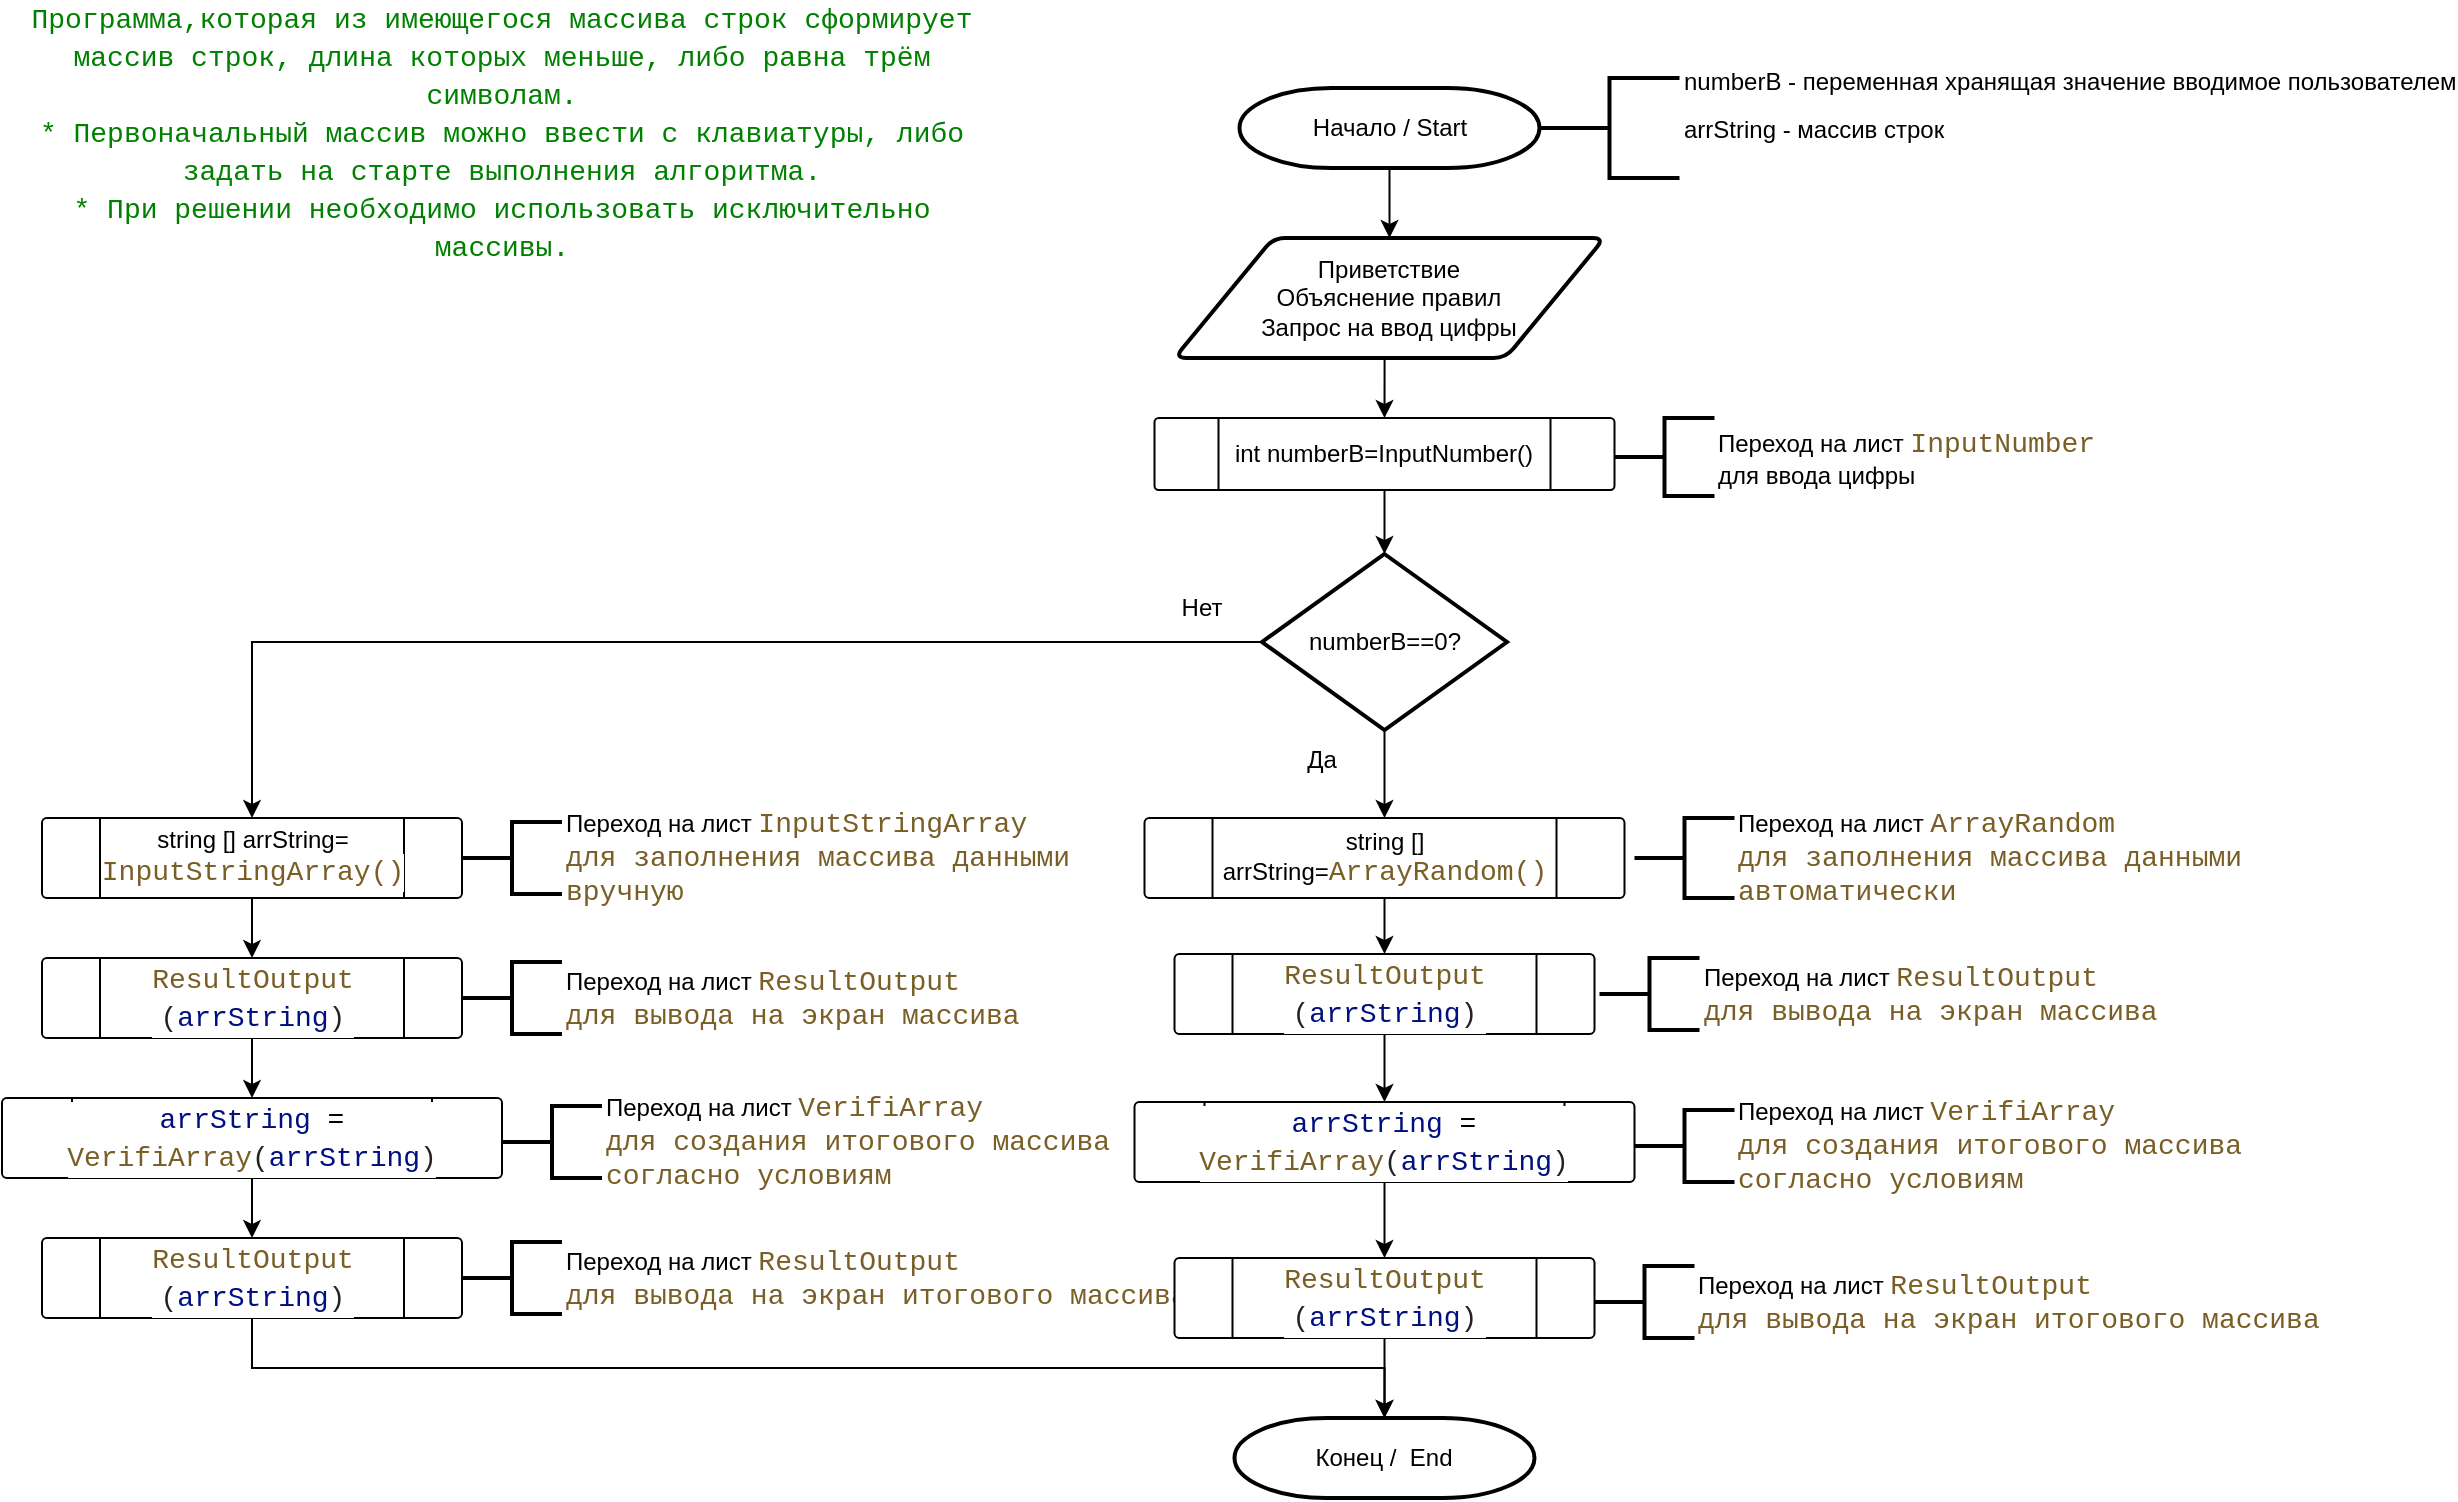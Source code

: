 <mxfile version="20.3.0" type="device" pages="6"><diagram id="6a731a19-8d31-9384-78a2-239565b7b9f0" name="Основная программа"><mxGraphModel dx="1483" dy="927" grid="1" gridSize="10" guides="1" tooltips="1" connect="1" arrows="1" fold="1" page="1" pageScale="0.9" pageWidth="1169" pageHeight="827" background="none" math="0" shadow="0"><root><mxCell id="0"/><mxCell id="1" parent="0"/><mxCell id="NB0w2WuBCmkG4Gz_jlzc-60" style="edgeStyle=orthogonalEdgeStyle;rounded=0;orthogonalLoop=1;jettySize=auto;html=1;exitX=0.5;exitY=1;exitDx=0;exitDy=0;exitPerimeter=0;entryX=0.5;entryY=0;entryDx=0;entryDy=0;" parent="1" source="NB0w2WuBCmkG4Gz_jlzc-57" target="NB0w2WuBCmkG4Gz_jlzc-59" edge="1"><mxGeometry relative="1" as="geometry"/></mxCell><mxCell id="NB0w2WuBCmkG4Gz_jlzc-57" value="Начало / Start" style="strokeWidth=2;html=1;shape=mxgraph.flowchart.terminator;whiteSpace=wrap;" parent="1" vertex="1"><mxGeometry x="618.75" y="35" width="150" height="40" as="geometry"/></mxCell><mxCell id="NB0w2WuBCmkG4Gz_jlzc-58" value="&lt;p style=&quot;line-height: 1;&quot;&gt;numberB - переменная хранящая значение вводимое пользователем&lt;/p&gt;&lt;p style=&quot;line-height: 1;&quot;&gt;arrString - массив строк&lt;/p&gt;&lt;p style=&quot;line-height: 1;&quot;&gt;&lt;br&gt;&lt;/p&gt;" style="strokeWidth=2;html=1;shape=mxgraph.flowchart.annotation_2;align=left;labelPosition=right;pointerEvents=1;" parent="1" vertex="1"><mxGeometry x="768.75" y="30" width="70" height="50" as="geometry"/></mxCell><mxCell id="NB0w2WuBCmkG4Gz_jlzc-62" style="edgeStyle=orthogonalEdgeStyle;rounded=0;orthogonalLoop=1;jettySize=auto;html=1;exitX=0.5;exitY=1;exitDx=0;exitDy=0;entryX=0.5;entryY=0;entryDx=0;entryDy=0;" parent="1" source="NB0w2WuBCmkG4Gz_jlzc-59" target="NB0w2WuBCmkG4Gz_jlzc-61" edge="1"><mxGeometry relative="1" as="geometry"/></mxCell><mxCell id="NB0w2WuBCmkG4Gz_jlzc-59" value="Приветствие&lt;br&gt;Объяснение правил&lt;br&gt;Запрос на ввод цифры" style="shape=parallelogram;html=1;strokeWidth=2;perimeter=parallelogramPerimeter;whiteSpace=wrap;rounded=1;arcSize=12;size=0.23;" parent="1" vertex="1"><mxGeometry x="586.25" y="110" width="215" height="60" as="geometry"/></mxCell><mxCell id="ljD5Z9BiIcwPSQzcLkPe-3" style="edgeStyle=orthogonalEdgeStyle;rounded=0;orthogonalLoop=1;jettySize=auto;html=1;exitX=0.5;exitY=1;exitDx=0;exitDy=0;entryX=0.5;entryY=0;entryDx=0;entryDy=0;entryPerimeter=0;" parent="1" source="NB0w2WuBCmkG4Gz_jlzc-61" target="ljD5Z9BiIcwPSQzcLkPe-2" edge="1"><mxGeometry relative="1" as="geometry"/></mxCell><mxCell id="NB0w2WuBCmkG4Gz_jlzc-61" value="int numberB=InputNumber()" style="verticalLabelPosition=middle;verticalAlign=middle;html=1;shape=process;whiteSpace=wrap;rounded=1;size=0.14;arcSize=6;labelPosition=center;align=center;" parent="1" vertex="1"><mxGeometry x="576.25" y="200" width="230" height="36" as="geometry"/></mxCell><mxCell id="NB0w2WuBCmkG4Gz_jlzc-63" value="Переход на лист&amp;nbsp;&lt;span style=&quot;color: rgb(121, 94, 38); background-color: rgb(255, 255, 255); font-family: Consolas, &amp;quot;Courier New&amp;quot;, monospace; font-size: 14px;&quot;&gt;InputNumber&lt;br&gt;&lt;/span&gt;&lt;span style=&quot;background-color: initial;&quot;&gt;для ввода цифры&amp;nbsp;&lt;/span&gt;" style="strokeWidth=2;html=1;shape=mxgraph.flowchart.annotation_2;align=left;labelPosition=right;pointerEvents=1;" parent="1" vertex="1"><mxGeometry x="806.25" y="200" width="50" height="39" as="geometry"/></mxCell><mxCell id="q8IbNtNSs3D_5KL81mDM-3" style="edgeStyle=orthogonalEdgeStyle;rounded=0;orthogonalLoop=1;jettySize=auto;html=1;exitX=0.5;exitY=1;exitDx=0;exitDy=0;exitPerimeter=0;" parent="1" source="ljD5Z9BiIcwPSQzcLkPe-2" target="q8IbNtNSs3D_5KL81mDM-1" edge="1"><mxGeometry relative="1" as="geometry"/></mxCell><mxCell id="RIAlERKOfB6odTvhkmey-2" style="edgeStyle=orthogonalEdgeStyle;rounded=0;orthogonalLoop=1;jettySize=auto;html=1;exitX=0;exitY=0.5;exitDx=0;exitDy=0;exitPerimeter=0;entryX=0.5;entryY=0;entryDx=0;entryDy=0;" parent="1" source="ljD5Z9BiIcwPSQzcLkPe-2" target="RIAlERKOfB6odTvhkmey-1" edge="1"><mxGeometry relative="1" as="geometry"/></mxCell><mxCell id="ljD5Z9BiIcwPSQzcLkPe-2" value="numberB==0?" style="strokeWidth=2;html=1;shape=mxgraph.flowchart.decision;whiteSpace=wrap;" parent="1" vertex="1"><mxGeometry x="630" y="268" width="122.5" height="88" as="geometry"/></mxCell><mxCell id="NCgesLrdlXv4E1HslhPg-4" style="edgeStyle=orthogonalEdgeStyle;rounded=0;orthogonalLoop=1;jettySize=auto;html=1;exitX=0.5;exitY=1;exitDx=0;exitDy=0;entryX=0.5;entryY=0;entryDx=0;entryDy=0;" parent="1" source="q8IbNtNSs3D_5KL81mDM-1" target="NCgesLrdlXv4E1HslhPg-1" edge="1"><mxGeometry relative="1" as="geometry"/></mxCell><mxCell id="q8IbNtNSs3D_5KL81mDM-1" value="string [] arrString=&lt;span style=&quot;color: rgb(121, 94, 38); background-color: rgb(255, 255, 255); font-family: Consolas, &amp;quot;Courier New&amp;quot;, monospace; font-size: 14px;&quot;&gt;ArrayRandom()&lt;/span&gt;" style="verticalLabelPosition=middle;verticalAlign=middle;html=1;shape=process;whiteSpace=wrap;rounded=1;size=0.14;arcSize=6;labelPosition=center;align=center;" parent="1" vertex="1"><mxGeometry x="571.25" y="400" width="240" height="40" as="geometry"/></mxCell><mxCell id="q8IbNtNSs3D_5KL81mDM-2" value="Переход на лист&amp;nbsp;&lt;span style=&quot;color: rgb(121, 94, 38); background-color: rgb(255, 255, 255); font-family: Consolas, &amp;quot;Courier New&amp;quot;, monospace; font-size: 14px;&quot;&gt;ArrayRandom&lt;br&gt;для заполнения массива данными&lt;br&gt;автоматически&lt;br&gt;&lt;/span&gt;" style="strokeWidth=2;html=1;shape=mxgraph.flowchart.annotation_2;align=left;labelPosition=right;pointerEvents=1;" parent="1" vertex="1"><mxGeometry x="816.25" y="400" width="50" height="40" as="geometry"/></mxCell><mxCell id="q8IbNtNSs3D_5KL81mDM-4" value="Да" style="text;html=1;strokeColor=none;fillColor=none;align=center;verticalAlign=middle;whiteSpace=wrap;rounded=0;" parent="1" vertex="1"><mxGeometry x="630" y="356" width="60" height="30" as="geometry"/></mxCell><mxCell id="q8IbNtNSs3D_5KL81mDM-6" value="Нет" style="text;html=1;strokeColor=none;fillColor=none;align=center;verticalAlign=middle;whiteSpace=wrap;rounded=0;" parent="1" vertex="1"><mxGeometry x="570" y="280" width="60" height="30" as="geometry"/></mxCell><mxCell id="RIAlERKOfB6odTvhkmey-7" style="edgeStyle=orthogonalEdgeStyle;rounded=0;orthogonalLoop=1;jettySize=auto;html=1;exitX=0.5;exitY=1;exitDx=0;exitDy=0;entryX=0.5;entryY=0;entryDx=0;entryDy=0;" parent="1" source="RIAlERKOfB6odTvhkmey-1" target="RIAlERKOfB6odTvhkmey-5" edge="1"><mxGeometry relative="1" as="geometry"/></mxCell><mxCell id="RIAlERKOfB6odTvhkmey-1" value="string [] arrString=&lt;div style=&quot;background-color: rgb(255, 255, 255); font-family: Consolas, &amp;quot;Courier New&amp;quot;, monospace; font-size: 14px; line-height: 19px;&quot;&gt;&lt;span style=&quot;color: #795e26;&quot;&gt;InputStringArray()&lt;/span&gt;&lt;/div&gt;" style="verticalLabelPosition=middle;verticalAlign=middle;html=1;shape=process;whiteSpace=wrap;rounded=1;size=0.14;arcSize=6;labelPosition=center;align=center;" parent="1" vertex="1"><mxGeometry x="20" y="400" width="210" height="40" as="geometry"/></mxCell><mxCell id="RIAlERKOfB6odTvhkmey-3" value="Переход на лист&amp;nbsp;&lt;span style=&quot;color: rgb(121, 94, 38); font-family: Consolas, &amp;quot;Courier New&amp;quot;, monospace; font-size: 14px; text-align: center; background-color: rgb(255, 255, 255);&quot;&gt;InputStringArray&lt;br&gt;для заполнения массива данными&lt;br&gt;вручную&lt;br&gt;&lt;/span&gt;" style="strokeWidth=2;html=1;shape=mxgraph.flowchart.annotation_2;align=left;labelPosition=right;pointerEvents=1;" parent="1" vertex="1"><mxGeometry x="230" y="402" width="50" height="36" as="geometry"/></mxCell><mxCell id="hjvSVfv2PNGoYmlErznZ-2" style="edgeStyle=orthogonalEdgeStyle;rounded=0;orthogonalLoop=1;jettySize=auto;html=1;exitX=0.5;exitY=1;exitDx=0;exitDy=0;entryX=0.5;entryY=0;entryDx=0;entryDy=0;" parent="1" source="RIAlERKOfB6odTvhkmey-5" target="NCgesLrdlXv4E1HslhPg-5" edge="1"><mxGeometry relative="1" as="geometry"/></mxCell><mxCell id="RIAlERKOfB6odTvhkmey-5" value="&lt;div style=&quot;background-color: rgb(255, 255, 255); font-family: Consolas, &amp;quot;Courier New&amp;quot;, monospace; font-size: 14px; line-height: 19px;&quot;&gt;&lt;span style=&quot;color: #795e26;&quot;&gt;ResultOutput&lt;/span&gt;&lt;/div&gt;&lt;div style=&quot;background-color: rgb(255, 255, 255); font-family: Consolas, &amp;quot;Courier New&amp;quot;, monospace; font-size: 14px; line-height: 19px;&quot;&gt;&lt;span style=&quot;color: #222222;&quot;&gt;(&lt;/span&gt;&lt;span style=&quot;color: #001080;&quot;&gt;arrString&lt;/span&gt;&lt;span style=&quot;color: #222222;&quot;&gt;)&lt;/span&gt;&lt;/div&gt;" style="verticalLabelPosition=middle;verticalAlign=middle;html=1;shape=process;whiteSpace=wrap;rounded=1;size=0.14;arcSize=6;labelPosition=center;align=center;" parent="1" vertex="1"><mxGeometry x="20" y="470" width="210" height="40" as="geometry"/></mxCell><mxCell id="RIAlERKOfB6odTvhkmey-6" value="Переход на лист&amp;nbsp;&lt;span style=&quot;color: rgb(121, 94, 38); font-family: Consolas, &amp;quot;Courier New&amp;quot;, monospace; font-size: 14px; text-align: center; background-color: rgb(255, 255, 255);&quot;&gt;ResultOutput&lt;br&gt;для вывода на экран массива&lt;br&gt;&lt;/span&gt;" style="strokeWidth=2;html=1;shape=mxgraph.flowchart.annotation_2;align=left;labelPosition=right;pointerEvents=1;" parent="1" vertex="1"><mxGeometry x="230" y="472" width="50" height="36" as="geometry"/></mxCell><mxCell id="hjvSVfv2PNGoYmlErznZ-5" style="edgeStyle=orthogonalEdgeStyle;rounded=0;orthogonalLoop=1;jettySize=auto;html=1;exitX=0.5;exitY=1;exitDx=0;exitDy=0;entryX=0.5;entryY=0;entryDx=0;entryDy=0;" parent="1" source="NCgesLrdlXv4E1HslhPg-1" target="hjvSVfv2PNGoYmlErznZ-3" edge="1"><mxGeometry relative="1" as="geometry"/></mxCell><mxCell id="NCgesLrdlXv4E1HslhPg-1" value="&lt;div style=&quot;background-color: rgb(255, 255, 255); font-family: Consolas, &amp;quot;Courier New&amp;quot;, monospace; font-size: 14px; line-height: 19px;&quot;&gt;&lt;span style=&quot;color: #795e26;&quot;&gt;ResultOutput&lt;/span&gt;&lt;/div&gt;&lt;div style=&quot;background-color: rgb(255, 255, 255); font-family: Consolas, &amp;quot;Courier New&amp;quot;, monospace; font-size: 14px; line-height: 19px;&quot;&gt;&lt;span style=&quot;color: #222222;&quot;&gt;(&lt;/span&gt;&lt;span style=&quot;color: #001080;&quot;&gt;arrString&lt;/span&gt;&lt;span style=&quot;color: #222222;&quot;&gt;)&lt;/span&gt;&lt;/div&gt;" style="verticalLabelPosition=middle;verticalAlign=middle;html=1;shape=process;whiteSpace=wrap;rounded=1;size=0.14;arcSize=6;labelPosition=center;align=center;" parent="1" vertex="1"><mxGeometry x="586.25" y="468" width="210" height="40" as="geometry"/></mxCell><mxCell id="NCgesLrdlXv4E1HslhPg-2" value="Переход на лист&amp;nbsp;&lt;span style=&quot;color: rgb(121, 94, 38); font-family: Consolas, &amp;quot;Courier New&amp;quot;, monospace; font-size: 14px; text-align: center; background-color: rgb(255, 255, 255);&quot;&gt;ResultOutput&lt;br&gt;для вывода на экран массива&lt;br&gt;&lt;/span&gt;" style="strokeWidth=2;html=1;shape=mxgraph.flowchart.annotation_2;align=left;labelPosition=right;pointerEvents=1;" parent="1" vertex="1"><mxGeometry x="798.75" y="470" width="50" height="36" as="geometry"/></mxCell><mxCell id="hjvSVfv2PNGoYmlErznZ-8" style="edgeStyle=orthogonalEdgeStyle;rounded=0;orthogonalLoop=1;jettySize=auto;html=1;exitX=0.5;exitY=1;exitDx=0;exitDy=0;entryX=0.5;entryY=0;entryDx=0;entryDy=0;" parent="1" source="NCgesLrdlXv4E1HslhPg-5" target="hjvSVfv2PNGoYmlErznZ-6" edge="1"><mxGeometry relative="1" as="geometry"/></mxCell><mxCell id="NCgesLrdlXv4E1HslhPg-5" value="&lt;div style=&quot;background-color: rgb(255, 255, 255); font-family: Consolas, &amp;quot;Courier New&amp;quot;, monospace; font-size: 14px; line-height: 19px;&quot;&gt;&lt;span style=&quot;color: #001080;&quot;&gt;arrString&lt;/span&gt; = &lt;span style=&quot;color: #795e26;&quot;&gt;VerifiArray&lt;/span&gt;&lt;span style=&quot;color: #222222;&quot;&gt;(&lt;/span&gt;&lt;span style=&quot;color: #001080;&quot;&gt;arrString&lt;/span&gt;&lt;span style=&quot;color: #222222;&quot;&gt;)&lt;/span&gt;&lt;/div&gt;" style="verticalLabelPosition=middle;verticalAlign=middle;html=1;shape=process;whiteSpace=wrap;rounded=1;size=0.14;arcSize=6;labelPosition=center;align=center;" parent="1" vertex="1"><mxGeometry y="540" width="250" height="40" as="geometry"/></mxCell><mxCell id="hjvSVfv2PNGoYmlErznZ-1" value="Переход на лист&amp;nbsp;&lt;span style=&quot;color: rgb(121, 94, 38); font-family: Consolas, &amp;quot;Courier New&amp;quot;, monospace; font-size: 14px; text-align: center; background-color: rgb(255, 255, 255);&quot;&gt;VerifiArray&lt;/span&gt;&lt;span style=&quot;color: rgb(121, 94, 38); font-family: Consolas, &amp;quot;Courier New&amp;quot;, monospace; font-size: 14px; text-align: center; background-color: rgb(255, 255, 255);&quot;&gt;&lt;br&gt;для создания итогового массива&lt;br&gt;согласно условиям&lt;br&gt;&lt;/span&gt;" style="strokeWidth=2;html=1;shape=mxgraph.flowchart.annotation_2;align=left;labelPosition=right;pointerEvents=1;" parent="1" vertex="1"><mxGeometry x="250" y="544" width="50" height="36" as="geometry"/></mxCell><mxCell id="hjvSVfv2PNGoYmlErznZ-11" style="edgeStyle=orthogonalEdgeStyle;rounded=0;orthogonalLoop=1;jettySize=auto;html=1;exitX=0.5;exitY=1;exitDx=0;exitDy=0;entryX=0.5;entryY=0;entryDx=0;entryDy=0;" parent="1" source="hjvSVfv2PNGoYmlErznZ-3" target="hjvSVfv2PNGoYmlErznZ-9" edge="1"><mxGeometry relative="1" as="geometry"/></mxCell><mxCell id="hjvSVfv2PNGoYmlErznZ-3" value="&lt;div style=&quot;background-color: rgb(255, 255, 255); font-family: Consolas, &amp;quot;Courier New&amp;quot;, monospace; font-size: 14px; line-height: 19px;&quot;&gt;&lt;span style=&quot;color: #001080;&quot;&gt;arrString&lt;/span&gt; = &lt;span style=&quot;color: #795e26;&quot;&gt;VerifiArray&lt;/span&gt;&lt;span style=&quot;color: #222222;&quot;&gt;(&lt;/span&gt;&lt;span style=&quot;color: #001080;&quot;&gt;arrString&lt;/span&gt;&lt;span style=&quot;color: #222222;&quot;&gt;)&lt;/span&gt;&lt;/div&gt;" style="verticalLabelPosition=middle;verticalAlign=middle;html=1;shape=process;whiteSpace=wrap;rounded=1;size=0.14;arcSize=6;labelPosition=center;align=center;" parent="1" vertex="1"><mxGeometry x="566.25" y="542" width="250" height="40" as="geometry"/></mxCell><mxCell id="hjvSVfv2PNGoYmlErznZ-4" value="Переход на лист&amp;nbsp;&lt;span style=&quot;color: rgb(121, 94, 38); font-family: Consolas, &amp;quot;Courier New&amp;quot;, monospace; font-size: 14px; text-align: center; background-color: rgb(255, 255, 255);&quot;&gt;VerifiArray&lt;/span&gt;&lt;span style=&quot;color: rgb(121, 94, 38); font-family: Consolas, &amp;quot;Courier New&amp;quot;, monospace; font-size: 14px; text-align: center; background-color: rgb(255, 255, 255);&quot;&gt;&lt;br&gt;для создания итогового массива&lt;br&gt;согласно условиям&lt;br&gt;&lt;/span&gt;" style="strokeWidth=2;html=1;shape=mxgraph.flowchart.annotation_2;align=left;labelPosition=right;pointerEvents=1;" parent="1" vertex="1"><mxGeometry x="816.25" y="546" width="50" height="36" as="geometry"/></mxCell><mxCell id="hjvSVfv2PNGoYmlErznZ-15" style="edgeStyle=orthogonalEdgeStyle;rounded=0;orthogonalLoop=1;jettySize=auto;html=1;exitX=0.5;exitY=1;exitDx=0;exitDy=0;entryX=0.5;entryY=0;entryDx=0;entryDy=0;entryPerimeter=0;" parent="1" source="hjvSVfv2PNGoYmlErznZ-6" target="hjvSVfv2PNGoYmlErznZ-13" edge="1"><mxGeometry relative="1" as="geometry"/></mxCell><mxCell id="hjvSVfv2PNGoYmlErznZ-6" value="&lt;div style=&quot;background-color: rgb(255, 255, 255); font-family: Consolas, &amp;quot;Courier New&amp;quot;, monospace; font-size: 14px; line-height: 19px;&quot;&gt;&lt;span style=&quot;color: #795e26;&quot;&gt;ResultOutput&lt;/span&gt;&lt;/div&gt;&lt;div style=&quot;background-color: rgb(255, 255, 255); font-family: Consolas, &amp;quot;Courier New&amp;quot;, monospace; font-size: 14px; line-height: 19px;&quot;&gt;&lt;span style=&quot;color: #222222;&quot;&gt;(&lt;/span&gt;&lt;span style=&quot;color: #001080;&quot;&gt;arrString&lt;/span&gt;&lt;span style=&quot;color: #222222;&quot;&gt;)&lt;/span&gt;&lt;/div&gt;" style="verticalLabelPosition=middle;verticalAlign=middle;html=1;shape=process;whiteSpace=wrap;rounded=1;size=0.14;arcSize=6;labelPosition=center;align=center;" parent="1" vertex="1"><mxGeometry x="20" y="610" width="210" height="40" as="geometry"/></mxCell><mxCell id="hjvSVfv2PNGoYmlErznZ-7" value="Переход на лист&amp;nbsp;&lt;span style=&quot;color: rgb(121, 94, 38); font-family: Consolas, &amp;quot;Courier New&amp;quot;, monospace; font-size: 14px; text-align: center; background-color: rgb(255, 255, 255);&quot;&gt;ResultOutput&lt;br&gt;для вывода на экран итогового массива&lt;br&gt;&lt;/span&gt;" style="strokeWidth=2;html=1;shape=mxgraph.flowchart.annotation_2;align=left;labelPosition=right;pointerEvents=1;" parent="1" vertex="1"><mxGeometry x="230" y="612" width="50" height="36" as="geometry"/></mxCell><mxCell id="hjvSVfv2PNGoYmlErznZ-14" style="edgeStyle=orthogonalEdgeStyle;rounded=0;orthogonalLoop=1;jettySize=auto;html=1;exitX=0.5;exitY=1;exitDx=0;exitDy=0;entryX=0.5;entryY=0;entryDx=0;entryDy=0;entryPerimeter=0;" parent="1" source="hjvSVfv2PNGoYmlErznZ-9" target="hjvSVfv2PNGoYmlErznZ-13" edge="1"><mxGeometry relative="1" as="geometry"/></mxCell><mxCell id="hjvSVfv2PNGoYmlErznZ-9" value="&lt;div style=&quot;background-color: rgb(255, 255, 255); font-family: Consolas, &amp;quot;Courier New&amp;quot;, monospace; font-size: 14px; line-height: 19px;&quot;&gt;&lt;span style=&quot;color: #795e26;&quot;&gt;ResultOutput&lt;/span&gt;&lt;/div&gt;&lt;div style=&quot;background-color: rgb(255, 255, 255); font-family: Consolas, &amp;quot;Courier New&amp;quot;, monospace; font-size: 14px; line-height: 19px;&quot;&gt;&lt;span style=&quot;color: #222222;&quot;&gt;(&lt;/span&gt;&lt;span style=&quot;color: #001080;&quot;&gt;arrString&lt;/span&gt;&lt;span style=&quot;color: #222222;&quot;&gt;)&lt;/span&gt;&lt;/div&gt;" style="verticalLabelPosition=middle;verticalAlign=middle;html=1;shape=process;whiteSpace=wrap;rounded=1;size=0.14;arcSize=6;labelPosition=center;align=center;" parent="1" vertex="1"><mxGeometry x="586.25" y="620" width="210" height="40" as="geometry"/></mxCell><mxCell id="hjvSVfv2PNGoYmlErznZ-10" value="Переход на лист&amp;nbsp;&lt;span style=&quot;color: rgb(121, 94, 38); font-family: Consolas, &amp;quot;Courier New&amp;quot;, monospace; font-size: 14px; text-align: center; background-color: rgb(255, 255, 255);&quot;&gt;ResultOutput&lt;br&gt;для вывода на экран итогового массива&lt;br&gt;&lt;/span&gt;" style="strokeWidth=2;html=1;shape=mxgraph.flowchart.annotation_2;align=left;labelPosition=right;pointerEvents=1;" parent="1" vertex="1"><mxGeometry x="796.25" y="624" width="50" height="36" as="geometry"/></mxCell><mxCell id="hjvSVfv2PNGoYmlErznZ-13" value="Конец /&amp;nbsp; End" style="strokeWidth=2;html=1;shape=mxgraph.flowchart.terminator;whiteSpace=wrap;" parent="1" vertex="1"><mxGeometry x="616.25" y="700" width="150" height="40" as="geometry"/></mxCell><mxCell id="hjvSVfv2PNGoYmlErznZ-16" value="&lt;div style=&quot;background-color: rgb(255, 255, 255); font-family: Consolas, &amp;quot;Courier New&amp;quot;, monospace; font-size: 14px; line-height: 19px;&quot;&gt;&lt;div&gt;&lt;span style=&quot;color: #008000;&quot;&gt;Программа,которая из имеющегося массива строк сформирует &lt;/span&gt;&lt;/div&gt;&lt;div&gt;&lt;span style=&quot;color: #008000;&quot;&gt;массив строк, длина которых меньше, либо равна трём символам. &lt;/span&gt;&lt;/div&gt;&lt;div&gt;&lt;span style=&quot;color: #008000;&quot;&gt;* Первоначальный массив можно ввести с клавиатуры, либо задать на старте выполнения алгоритма.&lt;/span&gt;&lt;/div&gt;&lt;div&gt;&lt;span style=&quot;color: #008000;&quot;&gt;* При решении необходимо использовать исключительно массивы.&lt;/span&gt;&lt;/div&gt;&lt;/div&gt;" style="text;html=1;strokeColor=none;fillColor=none;align=center;verticalAlign=middle;whiteSpace=wrap;rounded=0;labelPosition=center;verticalLabelPosition=middle;" parent="1" vertex="1"><mxGeometry width="500" height="115" as="geometry"/></mxCell></root></mxGraphModel></diagram><diagram id="z_cWE47qynnw7uJTJ1To" name="InputNumber"><mxGraphModel dx="1038" dy="1818" grid="1" gridSize="10" guides="1" tooltips="1" connect="1" arrows="1" fold="1" page="1" pageScale="1" pageWidth="827" pageHeight="1169" math="0" shadow="0"><root><mxCell id="0"/><mxCell id="1" parent="0"/><mxCell id="xS5HI2uitLH_QycD5oGc-2" value="Конец /&amp;nbsp; End" style="strokeWidth=2;html=1;shape=mxgraph.flowchart.terminator;whiteSpace=wrap;" parent="1" vertex="1"><mxGeometry x="330" y="-690" width="150" height="40" as="geometry"/></mxCell><mxCell id="0KFotRIHOK4Fq1mluGhW-1" value="&lt;br&gt;InputNumber&lt;br&gt;&lt;br&gt;&lt;br&gt;Ввод пользователем цифры&lt;br&gt;&quot;0&quot; / &quot;1&quot;" style="text;html=1;strokeColor=none;fillColor=none;align=center;verticalAlign=middle;whiteSpace=wrap;rounded=0;fontColor=#008000;" parent="1" vertex="1"><mxGeometry x="30" y="-1160" width="200" height="70" as="geometry"/></mxCell><mxCell id="JRCR04FA7n7qwsU3rjd--1" style="edgeStyle=orthogonalEdgeStyle;rounded=0;orthogonalLoop=1;jettySize=auto;html=1;exitX=0.5;exitY=1;exitDx=0;exitDy=0;exitPerimeter=0;entryX=0.5;entryY=0;entryDx=0;entryDy=0;fontSize=12;" parent="1" source="JRCR04FA7n7qwsU3rjd--2" target="JRCR04FA7n7qwsU3rjd--5" edge="1"><mxGeometry relative="1" as="geometry"/></mxCell><mxCell id="JRCR04FA7n7qwsU3rjd--2" value="Начало" style="strokeWidth=2;html=1;shape=mxgraph.flowchart.terminator;whiteSpace=wrap;" parent="1" vertex="1"><mxGeometry x="330" y="-1160" width="150" height="40" as="geometry"/></mxCell><mxCell id="JRCR04FA7n7qwsU3rjd--4" style="edgeStyle=orthogonalEdgeStyle;rounded=0;orthogonalLoop=1;jettySize=auto;html=1;exitX=0.5;exitY=1;exitDx=0;exitDy=0;entryX=0.5;entryY=0;entryDx=0;entryDy=0;fontSize=12;" parent="1" source="JRCR04FA7n7qwsU3rjd--5" target="JRCR04FA7n7qwsU3rjd--6" edge="1"><mxGeometry relative="1" as="geometry"/></mxCell><mxCell id="JRCR04FA7n7qwsU3rjd--5" value="Введите &lt;br&gt;цифру" style="shape=parallelogram;html=1;strokeWidth=2;perimeter=parallelogramPerimeter;whiteSpace=wrap;rounded=1;arcSize=12;size=0.23;" parent="1" vertex="1"><mxGeometry x="355" y="-1090" width="100" height="60" as="geometry"/></mxCell><mxCell id="JRCR04FA7n7qwsU3rjd--8" style="edgeStyle=orthogonalEdgeStyle;rounded=0;orthogonalLoop=1;jettySize=auto;html=1;exitX=0.5;exitY=1;exitDx=0;exitDy=0;entryX=0.5;entryY=0;entryDx=0;entryDy=0;entryPerimeter=0;fontSize=12;" parent="1" source="JRCR04FA7n7qwsU3rjd--6" target="JRCR04FA7n7qwsU3rjd--7" edge="1"><mxGeometry relative="1" as="geometry"/></mxCell><mxCell id="JRCR04FA7n7qwsU3rjd--6" value="&lt;div style=&quot;background-color: rgb(255, 255, 255); font-family: Consolas, &amp;quot;Courier New&amp;quot;, monospace; line-height: 19px;&quot;&gt;&lt;span style=&quot;color: #0000ff;&quot;&gt;int&lt;/span&gt; &lt;span style=&quot;color: #001080;&quot;&gt;numberA&lt;/span&gt; = &lt;span style=&quot;color: #0000ff;&quot;&gt;int&lt;/span&gt;.&lt;span style=&quot;color: #795e26;&quot;&gt;Parse&lt;/span&gt;&lt;span style=&quot;color: #222222;&quot;&gt;(&lt;/span&gt;&lt;span style=&quot;color: #267f99;&quot;&gt;Console&lt;/span&gt;.&lt;span style=&quot;color: #795e26;&quot;&gt;ReadLine&lt;/span&gt;&lt;span style=&quot;color: #222222;&quot;&gt;(&lt;/span&gt;&lt;span style=&quot;color: #222222;&quot;&gt;)&lt;/span&gt;&lt;span style=&quot;color: #222222;&quot;&gt;)&lt;/span&gt;&lt;/div&gt;" style="rounded=1;whiteSpace=wrap;html=1;absoluteArcSize=1;arcSize=14;strokeWidth=2;" parent="1" vertex="1"><mxGeometry x="302.5" y="-1000" width="205" height="40" as="geometry"/></mxCell><mxCell id="JRCR04FA7n7qwsU3rjd--10" style="edgeStyle=orthogonalEdgeStyle;rounded=0;orthogonalLoop=1;jettySize=auto;html=1;exitX=0;exitY=0.5;exitDx=0;exitDy=0;exitPerimeter=0;entryX=0.5;entryY=0;entryDx=0;entryDy=0;fontSize=12;fontColor=#000000;" parent="1" source="JRCR04FA7n7qwsU3rjd--7" target="JRCR04FA7n7qwsU3rjd--9" edge="1"><mxGeometry relative="1" as="geometry"/></mxCell><mxCell id="JRCR04FA7n7qwsU3rjd--16" style="edgeStyle=orthogonalEdgeStyle;rounded=0;orthogonalLoop=1;jettySize=auto;html=1;exitX=0.5;exitY=1;exitDx=0;exitDy=0;exitPerimeter=0;entryX=0.5;entryY=0;entryDx=0;entryDy=0;fontSize=12;fontColor=#000000;" parent="1" source="JRCR04FA7n7qwsU3rjd--7" target="JRCR04FA7n7qwsU3rjd--14" edge="1"><mxGeometry relative="1" as="geometry"/></mxCell><mxCell id="JRCR04FA7n7qwsU3rjd--7" value="&lt;div style=&quot;background-color: rgb(255, 255, 255); font-family: Consolas, &amp;quot;Courier New&amp;quot;, monospace; line-height: 19px;&quot;&gt;&lt;span style=&quot;color: #001080;&quot;&gt;numberA&lt;/span&gt; &amp;lt; &lt;span style=&quot;color: #098658;&quot;&gt;0&lt;/span&gt;&amp;nbsp;&lt;/div&gt;&lt;div style=&quot;background-color: rgb(255, 255, 255); font-family: Consolas, &amp;quot;Courier New&amp;quot;, monospace; line-height: 19px;&quot;&gt;|| &lt;span style=&quot;color: #001080;&quot;&gt;numberA&lt;/span&gt; &amp;gt; &lt;span style=&quot;color: #098658;&quot;&gt;1&lt;/span&gt;&lt;/div&gt;" style="strokeWidth=2;html=1;shape=mxgraph.flowchart.decision;whiteSpace=wrap;fontSize=12;" parent="1" vertex="1"><mxGeometry x="330" y="-930" width="150" height="100" as="geometry"/></mxCell><mxCell id="JRCR04FA7n7qwsU3rjd--12" style="edgeStyle=orthogonalEdgeStyle;rounded=0;orthogonalLoop=1;jettySize=auto;html=1;exitX=0.5;exitY=1;exitDx=0;exitDy=0;entryX=0.5;entryY=0;entryDx=0;entryDy=0;fontSize=12;fontColor=#000000;" parent="1" source="JRCR04FA7n7qwsU3rjd--9" target="JRCR04FA7n7qwsU3rjd--11" edge="1"><mxGeometry relative="1" as="geometry"/></mxCell><mxCell id="JRCR04FA7n7qwsU3rjd--9" value="&lt;div style=&quot;background-color: rgb(255, 255, 255); font-family: Consolas, &amp;quot;Courier New&amp;quot;, monospace; line-height: 19px;&quot;&gt;&lt;font style=&quot;font-size: 12px;&quot;&gt;Введите цифру&amp;nbsp;&lt;/font&gt;&lt;/div&gt;&lt;div style=&quot;background-color: rgb(255, 255, 255); font-family: Consolas, &amp;quot;Courier New&amp;quot;, monospace; line-height: 19px;&quot;&gt;&lt;font style=&quot;font-size: 12px;&quot;&gt;согласно&amp;nbsp;&lt;/font&gt;инструкции&lt;/div&gt;" style="shape=parallelogram;html=1;strokeWidth=2;perimeter=parallelogramPerimeter;whiteSpace=wrap;rounded=1;arcSize=12;size=0.23;fontSize=12;" parent="1" vertex="1"><mxGeometry x="20" y="-830" width="220" height="50" as="geometry"/></mxCell><mxCell id="JRCR04FA7n7qwsU3rjd--11" value="&lt;div style=&quot;background-color: rgb(255, 255, 255); font-family: Consolas, &amp;quot;Courier New&amp;quot;, monospace; line-height: 19px;&quot;&gt;&lt;span style=&quot;color: #001080;&quot;&gt;numberA&lt;/span&gt; = &lt;span style=&quot;color: #795e26;&quot;&gt;InputNumber&lt;/span&gt;&lt;span style=&quot;color: #222222;&quot;&gt;(&lt;/span&gt;&lt;span style=&quot;color: #222222;&quot;&gt;)&lt;/span&gt;&lt;/div&gt;" style="verticalLabelPosition=middle;verticalAlign=middle;html=1;shape=process;whiteSpace=wrap;rounded=1;size=0.14;arcSize=6;fontSize=12;fontColor=#000000;labelPosition=center;align=center;" parent="1" vertex="1"><mxGeometry x="50" y="-750" width="160" height="40" as="geometry"/></mxCell><mxCell id="JRCR04FA7n7qwsU3rjd--13" value="Да" style="text;html=1;strokeColor=none;fillColor=none;align=center;verticalAlign=middle;whiteSpace=wrap;rounded=0;fontSize=12;fontColor=#000000;" parent="1" vertex="1"><mxGeometry x="220" y="-910" width="60" height="30" as="geometry"/></mxCell><mxCell id="JRCR04FA7n7qwsU3rjd--15" value="" style="edgeStyle=orthogonalEdgeStyle;rounded=0;orthogonalLoop=1;jettySize=auto;html=1;fontSize=12;fontColor=#000000;" parent="1" source="JRCR04FA7n7qwsU3rjd--14" target="xS5HI2uitLH_QycD5oGc-2" edge="1"><mxGeometry relative="1" as="geometry"/></mxCell><mxCell id="JRCR04FA7n7qwsU3rjd--14" value="&lt;div style=&quot;background-color: rgb(255, 255, 255); font-family: Consolas, &amp;quot;Courier New&amp;quot;, monospace; line-height: 19px;&quot;&gt;&lt;span style=&quot;color: #af00db;&quot;&gt;return&lt;/span&gt; &lt;span style=&quot;color: #222222;&quot;&gt;(&lt;/span&gt;&lt;span style=&quot;color: #001080;&quot;&gt;numberA&lt;/span&gt;&lt;span style=&quot;color: #222222;&quot;&gt;)&lt;/span&gt;&lt;/div&gt;" style="shape=process;whiteSpace=wrap;html=1;backgroundOutline=1;fontSize=12;fontColor=#000000;" parent="1" vertex="1"><mxGeometry x="309.5" y="-780" width="191" height="40" as="geometry"/></mxCell><mxCell id="JRCR04FA7n7qwsU3rjd--17" value="Переход на лист Основная программа" style="strokeWidth=2;html=1;shape=mxgraph.flowchart.annotation_2;align=left;labelPosition=right;pointerEvents=1;fontSize=12;fontColor=#000000;" parent="1" vertex="1"><mxGeometry x="500.5" y="-780" width="50" height="40" as="geometry"/></mxCell><mxCell id="JRCR04FA7n7qwsU3rjd--18" value="Нет" style="text;html=1;strokeColor=none;fillColor=none;align=center;verticalAlign=middle;whiteSpace=wrap;rounded=0;fontSize=12;fontColor=#000000;" parent="1" vertex="1"><mxGeometry x="340" y="-830" width="60" height="30" as="geometry"/></mxCell></root></mxGraphModel></diagram><diagram id="ASLOF7gUEBBBLOemYRYB" name="ArrayRandom"><mxGraphModel dx="1038" dy="1818" grid="1" gridSize="10" guides="1" tooltips="1" connect="1" arrows="1" fold="1" page="1" pageScale="1" pageWidth="827" pageHeight="1169" math="0" shadow="0"><root><mxCell id="0"/><mxCell id="1" parent="0"/><mxCell id="zlzRwsi7WsDMWyaqMn0S-2" style="edgeStyle=orthogonalEdgeStyle;rounded=0;orthogonalLoop=1;jettySize=auto;html=1;exitX=0.5;exitY=1;exitDx=0;exitDy=0;exitPerimeter=0;entryX=0.5;entryY=0;entryDx=0;entryDy=0;fontSize=12;" parent="1" source="51vwoKa0JsPUj1D7bY1C-1" target="PXs4cTbXcwA11j6NMFEf-2" edge="1"><mxGeometry relative="1" as="geometry"/></mxCell><mxCell id="51vwoKa0JsPUj1D7bY1C-1" value="Начало" style="strokeWidth=2;html=1;shape=mxgraph.flowchart.terminator;whiteSpace=wrap;" parent="1" vertex="1"><mxGeometry x="332.5" y="-1160" width="150" height="40" as="geometry"/></mxCell><mxCell id="51vwoKa0JsPUj1D7bY1C-2" value="Конец /&amp;nbsp; End" style="strokeWidth=2;html=1;shape=mxgraph.flowchart.terminator;whiteSpace=wrap;" parent="1" vertex="1"><mxGeometry x="332.5" y="-430" width="150" height="40" as="geometry"/></mxCell><mxCell id="51vwoKa0JsPUj1D7bY1C-3" value="&lt;font style=&quot;&quot;&gt;ArrayRandom&lt;br&gt;&lt;br&gt;Заполнение начального массива&amp;nbsp;&amp;nbsp;автоматически&lt;br&gt;&lt;/font&gt;&lt;div style=&quot;color: rgb(0, 0, 0); background-color: rgb(255, 255, 255); font-family: Consolas, &amp;quot;Courier New&amp;quot;, monospace; line-height: 19px;&quot;&gt;&lt;span style=&quot;color: rgb(0, 128, 0);&quot;&gt;&lt;font style=&quot;font-size: 12px;&quot;&gt;Случайный выбор из заранее заданных массивов&lt;/font&gt;&lt;/span&gt;&lt;/div&gt;" style="text;html=1;strokeColor=none;fillColor=none;align=center;verticalAlign=middle;whiteSpace=wrap;rounded=0;fontColor=#008000;" parent="1" vertex="1"><mxGeometry x="10" y="-1160" width="230" height="100" as="geometry"/></mxCell><mxCell id="FWf207jSEh6qqYj4IUB--1" style="edgeStyle=orthogonalEdgeStyle;rounded=0;orthogonalLoop=1;jettySize=auto;html=1;exitX=0.5;exitY=1;exitDx=0;exitDy=0;entryX=0.5;entryY=0;entryDx=0;entryDy=0;entryPerimeter=0;fontSize=12;" parent="1" source="PXs4cTbXcwA11j6NMFEf-2" target="PXs4cTbXcwA11j6NMFEf-5" edge="1"><mxGeometry relative="1" as="geometry"/></mxCell><mxCell id="PXs4cTbXcwA11j6NMFEf-2" value="&lt;div style=&quot;background-color: rgb(255, 255, 255); font-family: Consolas, &amp;quot;Courier New&amp;quot;, monospace; line-height: 19px;&quot;&gt;&lt;div style=&quot;line-height: 19px;&quot;&gt;&lt;div&gt;&lt;span style=&quot;color: #0000ff;&quot;&gt;string&lt;/span&gt;&lt;span style=&quot;color: #222222;&quot;&gt;[&lt;/span&gt;&lt;span style=&quot;color: #222222;&quot;&gt;]&lt;/span&gt; &lt;span style=&quot;color: #001080;&quot;&gt;arrayString&lt;/span&gt; = &lt;span style=&quot;color: #0000ff;&quot;&gt;new&lt;/span&gt; &lt;span style=&quot;color: #0000ff;&quot;&gt;string&lt;/span&gt;&lt;span style=&quot;color: #222222;&quot;&gt;[&lt;/span&gt;&lt;span style=&quot;color: #098658;&quot;&gt;0&lt;/span&gt;&lt;span style=&quot;color: #222222;&quot;&gt;]&lt;/span&gt;&lt;/div&gt;&lt;div&gt;&amp;nbsp; &amp;nbsp; &lt;span style=&quot;color: #0000ff;&quot;&gt;int&lt;/span&gt; &lt;span style=&quot;color: #001080;&quot;&gt;numberR&lt;/span&gt; = &lt;span style=&quot;color: #0000ff;&quot;&gt;new&lt;/span&gt; &lt;span style=&quot;color: #267f99;&quot;&gt;Random&lt;/span&gt;&lt;span style=&quot;color: #222222;&quot;&gt;(&lt;/span&gt;&lt;span style=&quot;color: #222222;&quot;&gt;)&lt;/span&gt;.&lt;span style=&quot;color: #795e26;&quot;&gt;Next&lt;/span&gt;&lt;span style=&quot;color: #222222;&quot;&gt;(&lt;/span&gt;&lt;span style=&quot;color: #098658;&quot;&gt;1&lt;/span&gt;&lt;span style=&quot;color: #222222;&quot;&gt;,&lt;/span&gt; &lt;span style=&quot;color: #098658;&quot;&gt;4&lt;/span&gt;&lt;span style=&quot;color: #222222;&quot;&gt;)&lt;/span&gt;&lt;/div&gt;&lt;/div&gt;&lt;/div&gt;" style="rounded=1;whiteSpace=wrap;html=1;absoluteArcSize=1;arcSize=14;strokeWidth=2;" parent="1" vertex="1"><mxGeometry x="313.75" y="-1080" width="187.5" height="90" as="geometry"/></mxCell><mxCell id="FWf207jSEh6qqYj4IUB--5" style="edgeStyle=orthogonalEdgeStyle;rounded=0;orthogonalLoop=1;jettySize=auto;html=1;exitX=0.5;exitY=1;exitDx=0;exitDy=0;exitPerimeter=0;entryX=0.5;entryY=0;entryDx=0;entryDy=0;entryPerimeter=0;fontSize=12;" parent="1" source="PXs4cTbXcwA11j6NMFEf-5" target="FWf207jSEh6qqYj4IUB--3" edge="1"><mxGeometry relative="1" as="geometry"/></mxCell><mxCell id="zlzRwsi7WsDMWyaqMn0S-6" style="edgeStyle=orthogonalEdgeStyle;rounded=0;orthogonalLoop=1;jettySize=auto;html=1;exitX=0;exitY=0.5;exitDx=0;exitDy=0;exitPerimeter=0;entryX=0.5;entryY=0;entryDx=0;entryDy=0;fontSize=12;" parent="1" source="PXs4cTbXcwA11j6NMFEf-5" target="zlzRwsi7WsDMWyaqMn0S-4" edge="1"><mxGeometry relative="1" as="geometry"/></mxCell><mxCell id="PXs4cTbXcwA11j6NMFEf-5" value="&lt;div style=&quot;background-color: rgb(255, 255, 255); font-family: Consolas, &amp;quot;Courier New&amp;quot;, monospace; line-height: 19px;&quot;&gt;&lt;span style=&quot;color: #af00db;&quot;&gt;if&lt;/span&gt; &lt;span style=&quot;color: #222222;&quot;&gt;(&lt;/span&gt;&lt;span style=&quot;color: #001080;&quot;&gt;numberR&lt;/span&gt; == &lt;span style=&quot;color: #098658;&quot;&gt;1&lt;/span&gt;&lt;span style=&quot;color: #222222;&quot;&gt;)&lt;/span&gt;&lt;/div&gt;" style="strokeWidth=2;html=1;shape=mxgraph.flowchart.decision;whiteSpace=wrap;fontSize=12;" parent="1" vertex="1"><mxGeometry x="330" y="-970" width="155" height="80" as="geometry"/></mxCell><mxCell id="FWf207jSEh6qqYj4IUB--6" style="edgeStyle=orthogonalEdgeStyle;rounded=0;orthogonalLoop=1;jettySize=auto;html=1;exitX=0.5;exitY=1;exitDx=0;exitDy=0;exitPerimeter=0;entryX=0.5;entryY=0;entryDx=0;entryDy=0;entryPerimeter=0;fontSize=12;" parent="1" source="FWf207jSEh6qqYj4IUB--3" target="FWf207jSEh6qqYj4IUB--4" edge="1"><mxGeometry relative="1" as="geometry"/></mxCell><mxCell id="zlzRwsi7WsDMWyaqMn0S-7" style="edgeStyle=orthogonalEdgeStyle;rounded=0;orthogonalLoop=1;jettySize=auto;html=1;exitX=0;exitY=0.5;exitDx=0;exitDy=0;exitPerimeter=0;entryX=0.5;entryY=0;entryDx=0;entryDy=0;fontSize=12;" parent="1" source="FWf207jSEh6qqYj4IUB--3" target="zlzRwsi7WsDMWyaqMn0S-5" edge="1"><mxGeometry relative="1" as="geometry"/></mxCell><mxCell id="FWf207jSEh6qqYj4IUB--3" value="&lt;div style=&quot;background-color: rgb(255, 255, 255); font-family: Consolas, &amp;quot;Courier New&amp;quot;, monospace; line-height: 19px;&quot;&gt;&lt;span style=&quot;color: #af00db;&quot;&gt;if&lt;/span&gt; &lt;span style=&quot;color: #222222;&quot;&gt;(&lt;/span&gt;&lt;span style=&quot;color: #001080;&quot;&gt;numberR&lt;/span&gt; == &lt;font color=&quot;#098658&quot;&gt;2&lt;/font&gt;&lt;span style=&quot;color: #222222;&quot;&gt;)&lt;/span&gt;&lt;/div&gt;" style="strokeWidth=2;html=1;shape=mxgraph.flowchart.decision;whiteSpace=wrap;fontSize=12;" parent="1" vertex="1"><mxGeometry x="330" y="-860" width="155" height="80" as="geometry"/></mxCell><mxCell id="FWf207jSEh6qqYj4IUB--11" style="edgeStyle=orthogonalEdgeStyle;rounded=0;orthogonalLoop=1;jettySize=auto;html=1;exitX=0.5;exitY=1;exitDx=0;exitDy=0;exitPerimeter=0;entryX=0.5;entryY=0;entryDx=0;entryDy=0;fontSize=12;" parent="1" source="FWf207jSEh6qqYj4IUB--4" target="FWf207jSEh6qqYj4IUB--9" edge="1"><mxGeometry relative="1" as="geometry"/></mxCell><mxCell id="FWf207jSEh6qqYj4IUB--4" value="&lt;div style=&quot;background-color: rgb(255, 255, 255); font-family: Consolas, &amp;quot;Courier New&amp;quot;, monospace; line-height: 19px;&quot;&gt;&lt;span style=&quot;color: #af00db;&quot;&gt;if&lt;/span&gt; &lt;span style=&quot;color: #222222;&quot;&gt;(&lt;/span&gt;&lt;span style=&quot;color: #001080;&quot;&gt;numberR&lt;/span&gt; == &lt;font color=&quot;#098658&quot;&gt;3&lt;/font&gt;&lt;span style=&quot;color: #222222;&quot;&gt;)&lt;/span&gt;&lt;/div&gt;" style="strokeWidth=2;html=1;shape=mxgraph.flowchart.decision;whiteSpace=wrap;fontSize=12;" parent="1" vertex="1"><mxGeometry x="330" y="-750" width="155" height="80" as="geometry"/></mxCell><mxCell id="FWf207jSEh6qqYj4IUB--7" value="Нет" style="text;html=1;strokeColor=none;fillColor=none;align=center;verticalAlign=middle;whiteSpace=wrap;rounded=0;fontSize=12;" parent="1" vertex="1"><mxGeometry x="342.5" y="-890" width="60" height="30" as="geometry"/></mxCell><mxCell id="FWf207jSEh6qqYj4IUB--8" value="Нет" style="text;html=1;strokeColor=none;fillColor=none;align=center;verticalAlign=middle;whiteSpace=wrap;rounded=0;fontSize=12;" parent="1" vertex="1"><mxGeometry x="342.5" y="-780" width="60" height="30" as="geometry"/></mxCell><mxCell id="FWf207jSEh6qqYj4IUB--12" style="edgeStyle=orthogonalEdgeStyle;rounded=0;orthogonalLoop=1;jettySize=auto;html=1;exitX=0.5;exitY=1;exitDx=0;exitDy=0;entryX=0.5;entryY=0;entryDx=0;entryDy=0;fontSize=12;" parent="1" source="FWf207jSEh6qqYj4IUB--9" target="FWf207jSEh6qqYj4IUB--10" edge="1"><mxGeometry relative="1" as="geometry"/></mxCell><mxCell id="FWf207jSEh6qqYj4IUB--9" value="&lt;div style=&quot;background-color: rgb(255, 255, 255); font-family: Consolas, &amp;quot;Courier New&amp;quot;, monospace; line-height: 19px;&quot;&gt;&lt;span style=&quot;color: #001080;&quot;&gt;arrayString&lt;/span&gt; = &lt;span style=&quot;color: #0000ff;&quot;&gt;new&lt;/span&gt; &lt;span style=&quot;color: #0000ff;&quot;&gt;string&lt;/span&gt;&lt;span style=&quot;color: #222222;&quot;&gt;[&lt;/span&gt;&lt;span style=&quot;color: #222222;&quot;&gt;]&lt;/span&gt; &lt;span style=&quot;color: #222222;&quot;&gt;{&lt;/span&gt; &lt;span style=&quot;color: #a31515;&quot;&gt;&quot;hello&quot;&lt;/span&gt;&lt;span style=&quot;color: #222222;&quot;&gt;,&lt;/span&gt; &lt;span style=&quot;color: #a31515;&quot;&gt;&quot;2&quot;&lt;/span&gt;&lt;span style=&quot;color: #222222;&quot;&gt;,&lt;/span&gt; &lt;span style=&quot;color: #a31515;&quot;&gt;&quot;world&quot;&lt;/span&gt;&lt;span style=&quot;color: #222222;&quot;&gt;,&lt;/span&gt; &lt;span style=&quot;color: #a31515;&quot;&gt;&quot;:-)&quot;&lt;/span&gt; &lt;span style=&quot;color: #222222;&quot;&gt;}&lt;/span&gt;&lt;/div&gt;" style="rounded=1;whiteSpace=wrap;html=1;absoluteArcSize=1;arcSize=14;strokeWidth=2;fontSize=12;" parent="1" vertex="1"><mxGeometry x="310" y="-630" width="195" height="60" as="geometry"/></mxCell><mxCell id="FWf207jSEh6qqYj4IUB--13" style="edgeStyle=orthogonalEdgeStyle;rounded=0;orthogonalLoop=1;jettySize=auto;html=1;exitX=0.5;exitY=1;exitDx=0;exitDy=0;entryX=0.5;entryY=0;entryDx=0;entryDy=0;entryPerimeter=0;fontSize=12;" parent="1" source="FWf207jSEh6qqYj4IUB--10" target="51vwoKa0JsPUj1D7bY1C-2" edge="1"><mxGeometry relative="1" as="geometry"/></mxCell><mxCell id="FWf207jSEh6qqYj4IUB--10" value="&lt;div style=&quot;background-color: rgb(255, 255, 255); font-family: Consolas, &amp;quot;Courier New&amp;quot;, monospace; line-height: 19px;&quot;&gt;&lt;span style=&quot;color: #af00db;&quot;&gt;return&lt;/span&gt; &lt;span style=&quot;color: #222222;&quot;&gt;(&lt;/span&gt;&lt;span style=&quot;color: #001080;&quot;&gt;arrayString&lt;/span&gt;&lt;span style=&quot;color: #222222;&quot;&gt;)&lt;/span&gt;&lt;/div&gt;" style="verticalLabelPosition=middle;verticalAlign=middle;html=1;shape=process;whiteSpace=wrap;rounded=1;size=0.14;arcSize=6;fontSize=12;labelPosition=center;align=center;" parent="1" vertex="1"><mxGeometry x="310" y="-530" width="195" height="40" as="geometry"/></mxCell><mxCell id="b2giXP8enV7ogLwh1U0L-1" value="Переход на лист Основная программа" style="strokeWidth=2;html=1;shape=mxgraph.flowchart.annotation_2;align=left;labelPosition=right;pointerEvents=1;fontSize=12;fontColor=#000000;" parent="1" vertex="1"><mxGeometry x="505" y="-530" width="50" height="40" as="geometry"/></mxCell><mxCell id="zlzRwsi7WsDMWyaqMn0S-1" value="Да" style="text;html=1;strokeColor=none;fillColor=none;align=center;verticalAlign=middle;whiteSpace=wrap;rounded=0;fontSize=12;" parent="1" vertex="1"><mxGeometry x="342.5" y="-670" width="60" height="30" as="geometry"/></mxCell><mxCell id="zlzRwsi7WsDMWyaqMn0S-13" style="edgeStyle=orthogonalEdgeStyle;rounded=0;orthogonalLoop=1;jettySize=auto;html=1;exitX=0;exitY=0.5;exitDx=0;exitDy=0;entryX=0;entryY=0.5;entryDx=0;entryDy=0;fontSize=12;" parent="1" source="zlzRwsi7WsDMWyaqMn0S-4" target="FWf207jSEh6qqYj4IUB--10" edge="1"><mxGeometry relative="1" as="geometry"/></mxCell><mxCell id="zlzRwsi7WsDMWyaqMn0S-4" value="&lt;div style=&quot;background-color: rgb(255, 255, 255); font-family: Consolas, &amp;quot;Courier New&amp;quot;, monospace; line-height: 19px;&quot;&gt;&lt;span style=&quot;color: #001080;&quot;&gt;arrayString&lt;/span&gt; = &lt;span style=&quot;color: #0000ff;&quot;&gt;new&lt;/span&gt; &lt;span style=&quot;color: #0000ff;&quot;&gt;string&lt;/span&gt;&lt;span style=&quot;color: #222222;&quot;&gt;[&lt;/span&gt;&lt;span style=&quot;color: #222222;&quot;&gt;]&lt;/span&gt; &lt;span style=&quot;color: #222222;&quot;&gt;{&lt;/span&gt; &lt;span style=&quot;color: #a31515;&quot;&gt;&quot;hello&quot;&lt;/span&gt;&lt;span style=&quot;color: #222222;&quot;&gt;,&lt;/span&gt; &lt;span style=&quot;color: #a31515;&quot;&gt;&quot;2&quot;&lt;/span&gt;&lt;span style=&quot;color: #222222;&quot;&gt;,&lt;/span&gt; &lt;span style=&quot;color: #a31515;&quot;&gt;&quot;world&quot;&lt;/span&gt;&lt;span style=&quot;color: #222222;&quot;&gt;,&lt;/span&gt; &lt;span style=&quot;color: #a31515;&quot;&gt;&quot;:-)&quot;&lt;/span&gt; &lt;span style=&quot;color: #222222;&quot;&gt;}&lt;/span&gt;&lt;/div&gt;" style="rounded=1;whiteSpace=wrap;html=1;absoluteArcSize=1;arcSize=14;strokeWidth=2;fontSize=12;" parent="1" vertex="1"><mxGeometry x="60" y="-905" width="195" height="60" as="geometry"/></mxCell><mxCell id="zlzRwsi7WsDMWyaqMn0S-14" style="edgeStyle=orthogonalEdgeStyle;rounded=0;orthogonalLoop=1;jettySize=auto;html=1;exitX=0.5;exitY=1;exitDx=0;exitDy=0;fontSize=12;" parent="1" source="zlzRwsi7WsDMWyaqMn0S-5" edge="1"><mxGeometry relative="1" as="geometry"><mxPoint x="157.824" y="-510" as="targetPoint"/></mxGeometry></mxCell><mxCell id="zlzRwsi7WsDMWyaqMn0S-5" value="&lt;div style=&quot;background-color: rgb(255, 255, 255); font-family: Consolas, &amp;quot;Courier New&amp;quot;, monospace; line-height: 19px;&quot;&gt;&lt;span style=&quot;color: #001080;&quot;&gt;arrayString&lt;/span&gt; = &lt;span style=&quot;color: #0000ff;&quot;&gt;new&lt;/span&gt; &lt;span style=&quot;color: #0000ff;&quot;&gt;string&lt;/span&gt;&lt;span style=&quot;color: #222222;&quot;&gt;[&lt;/span&gt;&lt;span style=&quot;color: #222222;&quot;&gt;]&lt;/span&gt; &lt;span style=&quot;color: #222222;&quot;&gt;{&lt;/span&gt; &lt;span style=&quot;color: #a31515;&quot;&gt;&quot;hello&quot;&lt;/span&gt;&lt;span style=&quot;color: #222222;&quot;&gt;,&lt;/span&gt; &lt;span style=&quot;color: #a31515;&quot;&gt;&quot;2&quot;&lt;/span&gt;&lt;span style=&quot;color: #222222;&quot;&gt;,&lt;/span&gt; &lt;span style=&quot;color: #a31515;&quot;&gt;&quot;world&quot;&lt;/span&gt;&lt;span style=&quot;color: #222222;&quot;&gt;,&lt;/span&gt; &lt;span style=&quot;color: #a31515;&quot;&gt;&quot;:-)&quot;&lt;/span&gt; &lt;span style=&quot;color: #222222;&quot;&gt;}&lt;/span&gt;&lt;/div&gt;" style="rounded=1;whiteSpace=wrap;html=1;absoluteArcSize=1;arcSize=14;strokeWidth=2;fontSize=12;" parent="1" vertex="1"><mxGeometry x="60" y="-780" width="195" height="60" as="geometry"/></mxCell><mxCell id="zlzRwsi7WsDMWyaqMn0S-8" value="Да" style="text;html=1;strokeColor=none;fillColor=none;align=center;verticalAlign=middle;whiteSpace=wrap;rounded=0;fontSize=12;" parent="1" vertex="1"><mxGeometry x="260" y="-960" width="60" height="30" as="geometry"/></mxCell><mxCell id="zlzRwsi7WsDMWyaqMn0S-9" value="Да" style="text;html=1;strokeColor=none;fillColor=none;align=center;verticalAlign=middle;whiteSpace=wrap;rounded=0;fontSize=12;" parent="1" vertex="1"><mxGeometry x="260" y="-850" width="60" height="30" as="geometry"/></mxCell></root></mxGraphModel></diagram><diagram id="xT1P7PbU1ptDQP7Tzhqu" name="InputStringArray"><mxGraphModel dx="1038" dy="1818" grid="1" gridSize="10" guides="1" tooltips="1" connect="1" arrows="1" fold="1" page="1" pageScale="1" pageWidth="827" pageHeight="1169" math="0" shadow="0"><root><mxCell id="0"/><mxCell id="1" parent="0"/><mxCell id="henSJ0mTzwihapV62BOb-2" style="edgeStyle=orthogonalEdgeStyle;rounded=0;orthogonalLoop=1;jettySize=auto;html=1;exitX=0.5;exitY=1;exitDx=0;exitDy=0;exitPerimeter=0;entryX=0.5;entryY=0;entryDx=0;entryDy=0;fontSize=12;" parent="1" source="1GciiHBzLFqjOWnMdsmF-1" target="henSJ0mTzwihapV62BOb-1" edge="1"><mxGeometry relative="1" as="geometry"/></mxCell><mxCell id="1GciiHBzLFqjOWnMdsmF-1" value="Начало" style="strokeWidth=2;html=1;shape=mxgraph.flowchart.terminator;whiteSpace=wrap;" parent="1" vertex="1"><mxGeometry x="330" y="-1160" width="150" height="40" as="geometry"/></mxCell><mxCell id="1GciiHBzLFqjOWnMdsmF-2" value="Конец /&amp;nbsp; End" style="strokeWidth=2;html=1;shape=mxgraph.flowchart.terminator;whiteSpace=wrap;" parent="1" vertex="1"><mxGeometry x="327.25" y="-430" width="150" height="40" as="geometry"/></mxCell><mxCell id="1GciiHBzLFqjOWnMdsmF-3" value="&lt;div style=&quot;background-color: rgb(255, 255, 255); line-height: 19px;&quot;&gt;&lt;font style=&quot;&quot;&gt;&lt;font face=&quot;Consolas, Courier New, monospace&quot;&gt;InputStringArray&lt;/font&gt;&lt;br&gt;&lt;/font&gt;&lt;/div&gt;&lt;div style=&quot;color: rgb(0, 0, 0); background-color: rgb(255, 255, 255); font-family: Consolas, &amp;quot;Courier New&amp;quot;, monospace; line-height: 19px;&quot;&gt;&lt;span style=&quot;color: rgb(0, 128, 0);&quot;&gt;&lt;font style=&quot;font-size: 12px;&quot;&gt;&lt;br&gt;&lt;/font&gt;&lt;/span&gt;&lt;/div&gt;&lt;div style=&quot;color: rgb(0, 0, 0); background-color: rgb(255, 255, 255); font-family: Consolas, &amp;quot;Courier New&amp;quot;, monospace; line-height: 19px;&quot;&gt;&lt;span style=&quot;color: rgb(0, 128, 0);&quot;&gt;&lt;font style=&quot;font-size: 12px;&quot;&gt;Ручной ввод элементов массива пользователем&lt;/font&gt;&lt;/span&gt;&lt;/div&gt;" style="text;html=1;strokeColor=none;fillColor=none;align=center;verticalAlign=middle;whiteSpace=wrap;rounded=0;fontColor=#008000;" parent="1" vertex="1"><mxGeometry x="30" y="-1160" width="200" height="100" as="geometry"/></mxCell><mxCell id="henSJ0mTzwihapV62BOb-4" style="edgeStyle=orthogonalEdgeStyle;rounded=0;orthogonalLoop=1;jettySize=auto;html=1;exitX=0.5;exitY=1;exitDx=0;exitDy=0;entryX=0.5;entryY=0;entryDx=0;entryDy=0;fontSize=12;" parent="1" source="henSJ0mTzwihapV62BOb-1" target="henSJ0mTzwihapV62BOb-3" edge="1"><mxGeometry relative="1" as="geometry"/></mxCell><mxCell id="henSJ0mTzwihapV62BOb-1" value="&lt;div style=&quot;background-color: rgb(255, 255, 255); font-family: Consolas, &amp;quot;Courier New&amp;quot;, monospace; line-height: 19px;&quot;&gt;&lt;span style=&quot;color: rgb(163, 21, 21);&quot;&gt;&lt;font style=&quot;font-size: 12px;&quot;&gt;Введите длину массива&lt;/font&gt;&lt;/span&gt;&lt;/div&gt;&lt;div style=&quot;background-color: rgb(255, 255, 255); font-family: Consolas, &amp;quot;Courier New&amp;quot;, monospace; line-height: 19px;&quot;&gt;&lt;span style=&quot;color: rgb(163, 21, 21);&quot;&gt;&lt;font style=&quot;font-size: 12px;&quot;&gt;(однозначное целое число)&lt;/font&gt;&lt;/span&gt;&lt;/div&gt;" style="shape=parallelogram;html=1;strokeWidth=2;perimeter=parallelogramPerimeter;whiteSpace=wrap;rounded=1;arcSize=12;size=0.23;fontSize=12;" parent="1" vertex="1"><mxGeometry x="266.25" y="-1090" width="277.5" height="50" as="geometry"/></mxCell><mxCell id="henSJ0mTzwihapV62BOb-6" style="edgeStyle=orthogonalEdgeStyle;rounded=0;orthogonalLoop=1;jettySize=auto;html=1;exitX=0.5;exitY=1;exitDx=0;exitDy=0;entryX=0.5;entryY=0;entryDx=0;entryDy=0;entryPerimeter=0;fontSize=12;" parent="1" source="henSJ0mTzwihapV62BOb-3" target="henSJ0mTzwihapV62BOb-5" edge="1"><mxGeometry relative="1" as="geometry"/></mxCell><mxCell id="henSJ0mTzwihapV62BOb-3" value="&lt;div style=&quot;background-color: rgb(255, 255, 255); font-family: Consolas, &amp;quot;Courier New&amp;quot;, monospace; line-height: 19px;&quot;&gt;&lt;div&gt;&lt;span style=&quot;color: #0000ff;&quot;&gt;int&lt;/span&gt; &lt;span style=&quot;color: #001080;&quot;&gt;sizeArray&lt;/span&gt; = &lt;span style=&quot;color: #098658;&quot;&gt;0&lt;/span&gt;&lt;span style=&quot;color: #222222;&quot;&gt;;&lt;/span&gt;&lt;/div&gt;&lt;div&gt;&amp;nbsp; &amp;nbsp; &lt;span style=&quot;color: #001080;&quot;&gt;sizeArray&lt;/span&gt; = &lt;span style=&quot;color: #0000ff;&quot;&gt;int&lt;/span&gt;.&lt;span style=&quot;color: #795e26;&quot;&gt;Parse&lt;/span&gt;&lt;span style=&quot;color: #222222;&quot;&gt;(&lt;/span&gt;&lt;span style=&quot;color: #267f99;&quot;&gt;Console&lt;/span&gt;.&lt;span style=&quot;color: #795e26;&quot;&gt;ReadLine&lt;/span&gt;&lt;span style=&quot;color: #222222;&quot;&gt;(&lt;/span&gt;&lt;span style=&quot;color: #222222;&quot;&gt;)&lt;/span&gt;&lt;span style=&quot;color: #222222;&quot;&gt;)&lt;/span&gt;&lt;/div&gt;&lt;/div&gt;" style="rounded=1;whiteSpace=wrap;html=1;absoluteArcSize=1;arcSize=14;strokeWidth=2;fontSize=12;" parent="1" vertex="1"><mxGeometry x="281.25" y="-1010" width="247.5" height="60" as="geometry"/></mxCell><mxCell id="henSJ0mTzwihapV62BOb-8" style="edgeStyle=orthogonalEdgeStyle;rounded=0;orthogonalLoop=1;jettySize=auto;html=1;exitX=0;exitY=0.5;exitDx=0;exitDy=0;exitPerimeter=0;entryX=0.5;entryY=0;entryDx=0;entryDy=0;fontSize=12;" parent="1" source="henSJ0mTzwihapV62BOb-5" target="henSJ0mTzwihapV62BOb-7" edge="1"><mxGeometry relative="1" as="geometry"/></mxCell><mxCell id="henSJ0mTzwihapV62BOb-11" style="edgeStyle=orthogonalEdgeStyle;rounded=0;orthogonalLoop=1;jettySize=auto;html=1;exitX=0.5;exitY=1;exitDx=0;exitDy=0;exitPerimeter=0;fontSize=12;" parent="1" source="henSJ0mTzwihapV62BOb-5" target="henSJ0mTzwihapV62BOb-10" edge="1"><mxGeometry relative="1" as="geometry"/></mxCell><mxCell id="henSJ0mTzwihapV62BOb-5" value="&lt;div style=&quot;background-color: rgb(255, 255, 255); font-family: Consolas, &amp;quot;Courier New&amp;quot;, monospace; line-height: 19px;&quot;&gt;&lt;span style=&quot;color: #001080;&quot;&gt;sizeArray&lt;/span&gt; &amp;lt; &lt;span style=&quot;color: #098658;&quot;&gt;0&lt;/span&gt;&amp;nbsp;&lt;/div&gt;&lt;div style=&quot;background-color: rgb(255, 255, 255); font-family: Consolas, &amp;quot;Courier New&amp;quot;, monospace; line-height: 19px;&quot;&gt;|| &lt;span style=&quot;color: #001080;&quot;&gt;sizeArray&lt;/span&gt; &amp;gt; &lt;span style=&quot;color: #098658;&quot;&gt;9&lt;/span&gt;&lt;/div&gt;" style="strokeWidth=2;html=1;shape=mxgraph.flowchart.decision;whiteSpace=wrap;fontSize=12;" parent="1" vertex="1"><mxGeometry x="290" y="-920" width="230" height="70" as="geometry"/></mxCell><mxCell id="henSJ0mTzwihapV62BOb-7" value="&lt;div style=&quot;background-color: rgb(255, 255, 255); font-family: Consolas, &amp;quot;Courier New&amp;quot;, monospace; line-height: 19px;&quot;&gt;&lt;span style=&quot;color: #795e26;&quot;&gt;InputStringArray&lt;/span&gt;&lt;span style=&quot;color: #222222;&quot;&gt;(&lt;/span&gt;&lt;span style=&quot;color: #222222;&quot;&gt;)&lt;/span&gt;&lt;/div&gt;" style="verticalLabelPosition=middle;verticalAlign=middle;html=1;shape=process;whiteSpace=wrap;rounded=1;size=0.14;arcSize=6;fontSize=12;labelPosition=center;align=center;" parent="1" vertex="1"><mxGeometry x="60" y="-850" width="180" height="40" as="geometry"/></mxCell><mxCell id="henSJ0mTzwihapV62BOb-9" value="Да" style="text;html=1;strokeColor=none;fillColor=none;align=center;verticalAlign=middle;whiteSpace=wrap;rounded=0;fontSize=12;" parent="1" vertex="1"><mxGeometry x="206.25" y="-910" width="60" height="30" as="geometry"/></mxCell><mxCell id="henSJ0mTzwihapV62BOb-14" style="edgeStyle=orthogonalEdgeStyle;rounded=0;orthogonalLoop=1;jettySize=auto;html=1;exitX=0.5;exitY=1;exitDx=0;exitDy=0;entryX=0.5;entryY=0;entryDx=0;entryDy=0;fontSize=12;" parent="1" source="henSJ0mTzwihapV62BOb-10" target="henSJ0mTzwihapV62BOb-13" edge="1"><mxGeometry relative="1" as="geometry"/></mxCell><mxCell id="henSJ0mTzwihapV62BOb-10" value="&lt;div style=&quot;background-color: rgb(255, 255, 255); font-family: Consolas, &amp;quot;Courier New&amp;quot;, monospace; line-height: 19px;&quot;&gt;&lt;span style=&quot;color: #0000ff;&quot;&gt;string&lt;/span&gt;&lt;span style=&quot;color: #222222;&quot;&gt;[&lt;/span&gt;&lt;span style=&quot;color: #222222;&quot;&gt;]&lt;/span&gt; &lt;span style=&quot;color: #001080;&quot;&gt;stringArray&lt;/span&gt; = &lt;span style=&quot;color: #0000ff;&quot;&gt;new&lt;/span&gt; &lt;span style=&quot;color: #0000ff;&quot;&gt;string&lt;/span&gt;&lt;span style=&quot;color: #222222;&quot;&gt;[&lt;/span&gt;&lt;span style=&quot;color: #001080;&quot;&gt;sizeArray&lt;/span&gt;&lt;span style=&quot;color: #222222;&quot;&gt;]&lt;/span&gt;&lt;/div&gt;" style="rounded=1;whiteSpace=wrap;html=1;absoluteArcSize=1;arcSize=14;strokeWidth=2;fontSize=12;" parent="1" vertex="1"><mxGeometry x="252.5" y="-820" width="305" height="40" as="geometry"/></mxCell><mxCell id="henSJ0mTzwihapV62BOb-12" value="Нет" style="text;html=1;strokeColor=none;fillColor=none;align=center;verticalAlign=middle;whiteSpace=wrap;rounded=0;fontSize=12;" parent="1" vertex="1"><mxGeometry x="330" y="-850" width="60" height="30" as="geometry"/></mxCell><mxCell id="henSJ0mTzwihapV62BOb-17" style="edgeStyle=orthogonalEdgeStyle;rounded=0;orthogonalLoop=1;jettySize=auto;html=1;exitX=0.5;exitY=1;exitDx=0;exitDy=0;entryX=0.5;entryY=0;entryDx=0;entryDy=0;fontSize=12;" parent="1" source="henSJ0mTzwihapV62BOb-13" target="henSJ0mTzwihapV62BOb-16" edge="1"><mxGeometry relative="1" as="geometry"/></mxCell><mxCell id="PFpaQtISWsjhwOTqLWtS-4" style="edgeStyle=orthogonalEdgeStyle;rounded=0;orthogonalLoop=1;jettySize=auto;html=1;exitX=1;exitY=0.5;exitDx=0;exitDy=0;entryX=0.5;entryY=0;entryDx=0;entryDy=0;fontSize=12;" parent="1" source="henSJ0mTzwihapV62BOb-13" target="PFpaQtISWsjhwOTqLWtS-1" edge="1"><mxGeometry relative="1" as="geometry"><Array as="points"><mxPoint x="546" y="-725"/><mxPoint x="546" y="-520"/><mxPoint x="396" y="-520"/></Array></mxGeometry></mxCell><mxCell id="henSJ0mTzwihapV62BOb-13" value="&lt;div style=&quot;background-color: rgb(255, 255, 255); font-family: Consolas, &amp;quot;Courier New&amp;quot;, monospace; line-height: 19px;&quot;&gt;&lt;span style=&quot;color: #0000ff;&quot;&gt;int&lt;/span&gt; &lt;span style=&quot;color: #001080;&quot;&gt;i&lt;/span&gt; = &lt;span style=&quot;color: #098658;&quot;&gt;0&lt;/span&gt;&lt;span style=&quot;color: #222222;&quot;&gt;;&lt;/span&gt; &lt;span style=&quot;color: #001080;&quot;&gt;i&lt;/span&gt; &amp;lt; &lt;span style=&quot;color: #001080;&quot;&gt;sizeArray&lt;/span&gt;&lt;span style=&quot;color: #222222;&quot;&gt;;&lt;/span&gt; &lt;span style=&quot;color: #001080;&quot;&gt;i&lt;/span&gt;++&lt;/div&gt;" style="verticalLabelPosition=middle;verticalAlign=middle;html=1;shape=hexagon;perimeter=hexagonPerimeter2;arcSize=6;size=0.27;fontSize=12;labelPosition=center;align=center;" parent="1" vertex="1"><mxGeometry x="281.25" y="-750" width="245" height="50" as="geometry"/></mxCell><mxCell id="henSJ0mTzwihapV62BOb-19" style="edgeStyle=orthogonalEdgeStyle;rounded=0;orthogonalLoop=1;jettySize=auto;html=1;exitX=0;exitY=0.5;exitDx=0;exitDy=0;entryX=0;entryY=0.5;entryDx=0;entryDy=0;fontSize=12;" parent="1" source="henSJ0mTzwihapV62BOb-15" target="henSJ0mTzwihapV62BOb-13" edge="1"><mxGeometry relative="1" as="geometry"/></mxCell><mxCell id="henSJ0mTzwihapV62BOb-15" value="&lt;div style=&quot;background-color: rgb(255, 255, 255); font-family: Consolas, &amp;quot;Courier New&amp;quot;, monospace; line-height: 19px;&quot;&gt;&lt;div&gt;&lt;span style=&quot;color: rgb(0, 16, 128);&quot;&gt;stringArray&lt;/span&gt;&lt;span style=&quot;color: rgb(34, 34, 34);&quot;&gt;[&lt;/span&gt;&lt;span style=&quot;color: rgb(0, 16, 128);&quot;&gt;i&lt;/span&gt;&lt;span style=&quot;color: rgb(34, 34, 34);&quot;&gt;]&lt;/span&gt; = &lt;span style=&quot;color: rgb(38, 127, 153);&quot;&gt;Console&lt;/span&gt;.&lt;span style=&quot;color: rgb(121, 94, 38);&quot;&gt;ReadLine&lt;/span&gt;&lt;span style=&quot;color: rgb(34, 34, 34);&quot;&gt;(&lt;/span&gt;&lt;span style=&quot;color: rgb(34, 34, 34);&quot;&gt;)&lt;/span&gt;&lt;br&gt;&lt;/div&gt;&lt;/div&gt;" style="rounded=1;whiteSpace=wrap;html=1;absoluteArcSize=1;arcSize=14;strokeWidth=2;fontSize=12;" parent="1" vertex="1"><mxGeometry x="281.25" y="-580" width="242" height="40" as="geometry"/></mxCell><mxCell id="henSJ0mTzwihapV62BOb-18" style="edgeStyle=orthogonalEdgeStyle;rounded=0;orthogonalLoop=1;jettySize=auto;html=1;exitX=0.5;exitY=1;exitDx=0;exitDy=0;entryX=0.5;entryY=0;entryDx=0;entryDy=0;fontSize=12;" parent="1" source="henSJ0mTzwihapV62BOb-16" target="henSJ0mTzwihapV62BOb-15" edge="1"><mxGeometry relative="1" as="geometry"/></mxCell><mxCell id="henSJ0mTzwihapV62BOb-16" value="&lt;font style=&quot;font-size: 12px;&quot;&gt;&lt;span style=&quot;font-family: Consolas, &amp;quot;Courier New&amp;quot;, monospace; background-color: rgb(255, 255, 255); color: rgb(38, 127, 153);&quot;&gt;Console&lt;/span&gt;&lt;span style=&quot;font-family: Consolas, &amp;quot;Courier New&amp;quot;, monospace; background-color: rgb(255, 255, 255);&quot;&gt;.&lt;/span&gt;&lt;span style=&quot;font-family: Consolas, &amp;quot;Courier New&amp;quot;, monospace; background-color: rgb(255, 255, 255); color: rgb(121, 94, 38);&quot;&gt;WriteLine&lt;br&gt;&lt;/span&gt;&lt;span style=&quot;font-family: Consolas, &amp;quot;Courier New&amp;quot;, monospace; background-color: rgb(255, 255, 255); color: rgb(34, 34, 34);&quot;&gt;(&lt;/span&gt;&lt;span style=&quot;font-family: Consolas, &amp;quot;Courier New&amp;quot;, monospace; background-color: rgb(255, 255, 255); color: rgb(163, 21, 21);&quot;&gt;$&quot;&lt;/span&gt;&lt;span style=&quot;font-family: Consolas, &amp;quot;Courier New&amp;quot;, monospace; background-color: rgb(255, 255, 255); color: rgb(163, 21, 21);&quot;&gt;Введите значение&amp;nbsp;&lt;br&gt;&lt;/span&gt;&lt;span style=&quot;font-family: Consolas, &amp;quot;Courier New&amp;quot;, monospace; background-color: rgb(255, 255, 255); color: rgb(34, 34, 34);&quot;&gt;{&lt;/span&gt;&lt;span style=&quot;font-family: Consolas, &amp;quot;Courier New&amp;quot;, monospace; background-color: rgb(255, 255, 255); color: rgb(0, 16, 128);&quot;&gt;i&lt;/span&gt;&lt;span style=&quot;font-family: Consolas, &amp;quot;Courier New&amp;quot;, monospace; background-color: rgb(255, 255, 255); color: rgb(163, 21, 21);&quot;&gt;&amp;nbsp;&lt;/span&gt;&lt;span style=&quot;font-family: Consolas, &amp;quot;Courier New&amp;quot;, monospace; background-color: rgb(255, 255, 255);&quot;&gt;+&lt;/span&gt;&lt;span style=&quot;font-family: Consolas, &amp;quot;Courier New&amp;quot;, monospace; background-color: rgb(255, 255, 255); color: rgb(163, 21, 21);&quot;&gt;&amp;nbsp;&lt;/span&gt;&lt;span style=&quot;font-family: Consolas, &amp;quot;Courier New&amp;quot;, monospace; background-color: rgb(255, 255, 255); color: rgb(9, 134, 88);&quot;&gt;1&lt;/span&gt;&lt;span style=&quot;font-family: Consolas, &amp;quot;Courier New&amp;quot;, monospace; background-color: rgb(255, 255, 255); color: rgb(34, 34, 34);&quot;&gt;}&lt;/span&gt;&lt;span style=&quot;font-family: Consolas, &amp;quot;Courier New&amp;quot;, monospace; background-color: rgb(255, 255, 255); color: rgb(163, 21, 21);&quot;&gt;&amp;nbsp;элемента &lt;br&gt;массива :&amp;nbsp;&lt;/span&gt;&lt;span style=&quot;font-family: Consolas, &amp;quot;Courier New&amp;quot;, monospace; background-color: rgb(255, 255, 255); color: rgb(163, 21, 21);&quot;&gt;&quot;&lt;/span&gt;&lt;span style=&quot;font-family: Consolas, &amp;quot;Courier New&amp;quot;, monospace; background-color: rgb(255, 255, 255); color: rgb(34, 34, 34);&quot;&gt;)&lt;/span&gt;&lt;/font&gt;" style="shape=parallelogram;html=1;strokeWidth=2;perimeter=parallelogramPerimeter;whiteSpace=wrap;rounded=1;arcSize=12;size=0.23;fontSize=12;" parent="1" vertex="1"><mxGeometry x="293.75" y="-670" width="220" height="60" as="geometry"/></mxCell><mxCell id="PFpaQtISWsjhwOTqLWtS-3" style="edgeStyle=orthogonalEdgeStyle;rounded=0;orthogonalLoop=1;jettySize=auto;html=1;exitX=0.5;exitY=1;exitDx=0;exitDy=0;entryX=0.5;entryY=0;entryDx=0;entryDy=0;entryPerimeter=0;fontSize=12;" parent="1" source="PFpaQtISWsjhwOTqLWtS-1" target="1GciiHBzLFqjOWnMdsmF-2" edge="1"><mxGeometry relative="1" as="geometry"/></mxCell><mxCell id="PFpaQtISWsjhwOTqLWtS-1" value="&lt;div style=&quot;background-color: rgb(255, 255, 255); font-family: Consolas, &amp;quot;Courier New&amp;quot;, monospace; line-height: 19px;&quot;&gt;&lt;span style=&quot;color: #af00db;&quot;&gt;return&lt;/span&gt; &lt;span style=&quot;color: #222222;&quot;&gt;(&lt;/span&gt;&lt;span style=&quot;color: rgb(0, 16, 128);&quot;&gt;stringArray&lt;/span&gt;&lt;span style=&quot;color: #222222;&quot;&gt;)&lt;/span&gt;&lt;/div&gt;" style="verticalLabelPosition=middle;verticalAlign=middle;html=1;shape=process;whiteSpace=wrap;rounded=1;size=0.14;arcSize=6;fontSize=12;labelPosition=center;align=center;" parent="1" vertex="1"><mxGeometry x="298.75" y="-500" width="195" height="40" as="geometry"/></mxCell><mxCell id="PFpaQtISWsjhwOTqLWtS-2" value="Переход на лист Основная программа" style="strokeWidth=2;html=1;shape=mxgraph.flowchart.annotation_2;align=left;labelPosition=right;pointerEvents=1;fontSize=12;fontColor=#000000;" parent="1" vertex="1"><mxGeometry x="493.75" y="-500" width="50" height="40" as="geometry"/></mxCell><mxCell id="eaha-Vh5GeriaM2lAbgD-1" value="Нет" style="text;html=1;strokeColor=none;fillColor=none;align=center;verticalAlign=middle;whiteSpace=wrap;rounded=0;fontSize=12;" parent="1" vertex="1"><mxGeometry x="510" y="-750" width="60" height="30" as="geometry"/></mxCell><mxCell id="eaha-Vh5GeriaM2lAbgD-2" value="Да" style="text;html=1;strokeColor=none;fillColor=none;align=center;verticalAlign=middle;whiteSpace=wrap;rounded=0;fontSize=12;" parent="1" vertex="1"><mxGeometry x="350" y="-700" width="60" height="30" as="geometry"/></mxCell></root></mxGraphModel></diagram><diagram id="uD6DaIdIPMbR3JurmUOU" name="ResultOutput"><mxGraphModel dx="1038" dy="1818" grid="1" gridSize="10" guides="1" tooltips="1" connect="1" arrows="1" fold="1" page="1" pageScale="1" pageWidth="827" pageHeight="1169" math="0" shadow="0"><root><mxCell id="0"/><mxCell id="1" parent="0"/><mxCell id="m8jRHuzUKkJtcszPne3n-2" style="edgeStyle=orthogonalEdgeStyle;rounded=0;orthogonalLoop=1;jettySize=auto;html=1;exitX=0.5;exitY=1;exitDx=0;exitDy=0;exitPerimeter=0;entryX=0.5;entryY=0;entryDx=0;entryDy=0;fontSize=12;" parent="1" source="T1e1MGWG9i8hYG0LpW63-1" target="m8jRHuzUKkJtcszPne3n-1" edge="1"><mxGeometry relative="1" as="geometry"/></mxCell><mxCell id="T1e1MGWG9i8hYG0LpW63-1" value="Начало" style="strokeWidth=2;html=1;shape=mxgraph.flowchart.terminator;whiteSpace=wrap;" parent="1" vertex="1"><mxGeometry x="330" y="-1160" width="150" height="40" as="geometry"/></mxCell><mxCell id="T1e1MGWG9i8hYG0LpW63-2" value="Конец /&amp;nbsp; End" style="strokeWidth=2;html=1;shape=mxgraph.flowchart.terminator;whiteSpace=wrap;" parent="1" vertex="1"><mxGeometry x="330" y="-910" width="150" height="40" as="geometry"/></mxCell><mxCell id="T1e1MGWG9i8hYG0LpW63-3" value="&lt;div style=&quot;background-color: rgb(255, 255, 255); line-height: 19px;&quot;&gt;&lt;font style=&quot;&quot;&gt;&lt;font face=&quot;Consolas, Courier New, monospace&quot;&gt;ResultOutput&lt;/font&gt;&lt;br&gt;&lt;/font&gt;&lt;/div&gt;&lt;div style=&quot;color: rgb(0, 0, 0); background-color: rgb(255, 255, 255); font-family: Consolas, &amp;quot;Courier New&amp;quot;, monospace; line-height: 19px;&quot;&gt;&lt;span style=&quot;color: rgb(0, 128, 0);&quot;&gt;&lt;font style=&quot;font-size: 12px;&quot;&gt;&lt;br&gt;&lt;/font&gt;&lt;/span&gt;&lt;/div&gt;&lt;div style=&quot;color: rgb(0, 0, 0); background-color: rgb(255, 255, 255); font-family: Consolas, &amp;quot;Courier New&amp;quot;, monospace; line-height: 19px;&quot;&gt;&lt;span style=&quot;color: rgb(0, 128, 0);&quot;&gt;&lt;font style=&quot;font-size: 12px;&quot;&gt;Вывод элементов массива&lt;/font&gt;&lt;/span&gt;&lt;/div&gt;" style="text;html=1;strokeColor=none;fillColor=none;align=center;verticalAlign=middle;whiteSpace=wrap;rounded=0;fontColor=#008000;" parent="1" vertex="1"><mxGeometry x="30" y="-1160" width="200" height="90" as="geometry"/></mxCell><mxCell id="3M21u7zZQodJgewp6A7b-2" value="&lt;div style=&quot;background-color: rgb(255, 255, 255); font-family: Consolas, &amp;quot;Courier New&amp;quot;, monospace; line-height: 19px; font-size: 11px;&quot;&gt;&lt;font style=&quot;font-size: 11px;&quot;&gt;&lt;span style=&quot;color: rgb(0, 0, 255);&quot;&gt;string&lt;/span&gt;&lt;span style=&quot;color: rgb(34, 34, 34);&quot;&gt;[&lt;/span&gt;&lt;span style=&quot;color: rgb(34, 34, 34);&quot;&gt;]&lt;/span&gt; &lt;span style=&quot;color: rgb(0, 16, 128);&quot;&gt;stringArray = arrString&amp;nbsp;&lt;/span&gt;&lt;/font&gt;&lt;/div&gt;" style="strokeWidth=2;html=1;shape=mxgraph.flowchart.annotation_2;align=left;labelPosition=right;pointerEvents=1;fontSize=12;" parent="1" vertex="1"><mxGeometry x="480" y="-1160" width="50" height="40" as="geometry"/></mxCell><mxCell id="m8jRHuzUKkJtcszPne3n-4" style="edgeStyle=orthogonalEdgeStyle;rounded=0;orthogonalLoop=1;jettySize=auto;html=1;exitX=0.5;exitY=1;exitDx=0;exitDy=0;entryX=0.5;entryY=0;entryDx=0;entryDy=0;fontSize=12;" parent="1" source="m8jRHuzUKkJtcszPne3n-1" target="m8jRHuzUKkJtcszPne3n-3" edge="1"><mxGeometry relative="1" as="geometry"/></mxCell><mxCell id="m8jRHuzUKkJtcszPne3n-6" style="edgeStyle=orthogonalEdgeStyle;rounded=0;orthogonalLoop=1;jettySize=auto;html=1;exitX=1;exitY=0.5;exitDx=0;exitDy=0;entryX=0.5;entryY=0;entryDx=0;entryDy=0;entryPerimeter=0;fontSize=12;" parent="1" source="m8jRHuzUKkJtcszPne3n-1" target="T1e1MGWG9i8hYG0LpW63-2" edge="1"><mxGeometry relative="1" as="geometry"><Array as="points"><mxPoint x="600" y="-1065"/><mxPoint x="600" y="-930"/><mxPoint x="405" y="-930"/></Array></mxGeometry></mxCell><mxCell id="m8jRHuzUKkJtcszPne3n-1" value="&lt;div style=&quot;background-color: rgb(255, 255, 255); font-family: Consolas, &amp;quot;Courier New&amp;quot;, monospace; line-height: 19px;&quot;&gt;&lt;span style=&quot;color: #0000ff;&quot;&gt;int&lt;/span&gt; &lt;span style=&quot;color: #001080;&quot;&gt;i&lt;/span&gt; = &lt;span style=&quot;color: #098658;&quot;&gt;0&lt;/span&gt;&lt;span style=&quot;color: #222222;&quot;&gt;;&lt;/span&gt;&lt;span style=&quot;color: #001080;&quot;&gt;i&lt;/span&gt;&amp;lt;&lt;span style=&quot;color: #001080;&quot;&gt;stringArray&lt;/span&gt;.&lt;span style=&quot;color: #222222;&quot;&gt;Length&lt;/span&gt;&lt;span style=&quot;color: #222222;&quot;&gt;;&lt;/span&gt;&lt;span style=&quot;color: #001080;&quot;&gt;i&lt;/span&gt;++&lt;/div&gt;" style="verticalLabelPosition=middle;verticalAlign=middle;html=1;shape=hexagon;perimeter=hexagonPerimeter2;arcSize=6;size=0.27;fontSize=12;labelPosition=center;align=center;" parent="1" vertex="1"><mxGeometry x="265" y="-1090" width="280" height="50" as="geometry"/></mxCell><mxCell id="m8jRHuzUKkJtcszPne3n-5" style="edgeStyle=orthogonalEdgeStyle;rounded=0;orthogonalLoop=1;jettySize=auto;html=1;exitX=0;exitY=0.5;exitDx=0;exitDy=0;entryX=0;entryY=0.5;entryDx=0;entryDy=0;fontSize=12;" parent="1" source="m8jRHuzUKkJtcszPne3n-3" target="m8jRHuzUKkJtcszPne3n-1" edge="1"><mxGeometry relative="1" as="geometry"><Array as="points"><mxPoint x="219" y="-980"/><mxPoint x="219" y="-1065"/></Array></mxGeometry></mxCell><mxCell id="m8jRHuzUKkJtcszPne3n-3" value="&lt;div style=&quot;background-color: rgb(255, 255, 255); font-family: Consolas, &amp;quot;Courier New&amp;quot;, monospace; line-height: 19px;&quot;&gt;&lt;span style=&quot;color: #267f99;&quot;&gt;Console&lt;/span&gt;.&lt;span style=&quot;color: #795e26;&quot;&gt;Write&lt;/span&gt;&lt;span style=&quot;color: #222222;&quot;&gt;(&lt;/span&gt;&lt;span style=&quot;color: #a31515;&quot;&gt;$&quot;&lt;/span&gt;&lt;span style=&quot;color: #222222;&quot;&gt;{&lt;/span&gt;&lt;span style=&quot;color: #001080;&quot;&gt;stringArray&lt;/span&gt;&lt;span style=&quot;color: #222222;&quot;&gt;[&lt;/span&gt;&lt;span style=&quot;color: #001080;&quot;&gt;i&lt;/span&gt;&lt;span style=&quot;color: #222222;&quot;&gt;]&lt;/span&gt;&lt;span style=&quot;color: #222222;&quot;&gt;}&lt;/span&gt;&lt;span style=&quot;color: #a31515;&quot;&gt;&quot;&lt;/span&gt;&lt;span style=&quot;color: #222222;&quot;&gt;)&lt;/span&gt;&lt;/div&gt;" style="shape=parallelogram;html=1;strokeWidth=2;perimeter=parallelogramPerimeter;whiteSpace=wrap;rounded=1;arcSize=12;size=0.23;fontSize=12;" parent="1" vertex="1"><mxGeometry x="238.75" y="-1010" width="332.5" height="60" as="geometry"/></mxCell><mxCell id="uC7bLYPa3eWYwzZQMJGJ-1" value="Нет" style="text;html=1;strokeColor=none;fillColor=none;align=center;verticalAlign=middle;whiteSpace=wrap;rounded=0;fontSize=12;" parent="1" vertex="1"><mxGeometry x="530" y="-1100" width="60" height="30" as="geometry"/></mxCell><mxCell id="uC7bLYPa3eWYwzZQMJGJ-2" value="Да" style="text;html=1;strokeColor=none;fillColor=none;align=center;verticalAlign=middle;whiteSpace=wrap;rounded=0;fontSize=12;" parent="1" vertex="1"><mxGeometry x="354" y="-1040" width="60" height="30" as="geometry"/></mxCell></root></mxGraphModel></diagram><diagram id="yKlksEcIrFgJvDByCo7R" name="VerifiArray"><mxGraphModel dx="1038" dy="1818" grid="1" gridSize="10" guides="1" tooltips="1" connect="1" arrows="1" fold="1" page="1" pageScale="1" pageWidth="827" pageHeight="1169" math="0" shadow="0"><root><mxCell id="0"/><mxCell id="1" parent="0"/><mxCell id="Al0KKWNWHhoVCwXLz_m5-4" style="edgeStyle=orthogonalEdgeStyle;rounded=0;orthogonalLoop=1;jettySize=auto;html=1;exitX=0.5;exitY=1;exitDx=0;exitDy=0;exitPerimeter=0;entryX=0.5;entryY=0;entryDx=0;entryDy=0;fontSize=12;" parent="1" source="PDbju7KnHQ8U5kn1psIM-1" target="Al0KKWNWHhoVCwXLz_m5-3" edge="1"><mxGeometry relative="1" as="geometry"/></mxCell><mxCell id="PDbju7KnHQ8U5kn1psIM-1" value="Начало" style="strokeWidth=2;html=1;shape=mxgraph.flowchart.terminator;whiteSpace=wrap;" parent="1" vertex="1"><mxGeometry x="330" y="-1160" width="150" height="40" as="geometry"/></mxCell><mxCell id="PDbju7KnHQ8U5kn1psIM-2" value="Конец /&amp;nbsp; End" style="strokeWidth=2;html=1;shape=mxgraph.flowchart.terminator;whiteSpace=wrap;" parent="1" vertex="1"><mxGeometry x="330" y="-290" width="150" height="40" as="geometry"/></mxCell><mxCell id="PDbju7KnHQ8U5kn1psIM-3" value="&lt;div style=&quot;color: rgb(0, 0, 0); background-color: rgb(255, 255, 255); font-family: Consolas, &amp;quot;Courier New&amp;quot;, monospace; line-height: 19px;&quot;&gt;&lt;span style=&quot;color: rgb(0, 128, 0);&quot;&gt;&lt;font style=&quot;font-size: 12px;&quot;&gt;&lt;br&gt;&lt;/font&gt;&lt;/span&gt;&lt;/div&gt;&lt;div style=&quot;background-color: rgb(255, 255, 255); line-height: 19px;&quot;&gt;&lt;font style=&quot;&quot;&gt;&lt;font face=&quot;Consolas, Courier New, monospace&quot;&gt;VerifiArray&lt;/font&gt;&lt;br&gt;&lt;/font&gt;&lt;/div&gt;&lt;div style=&quot;color: rgb(0, 0, 0); background-color: rgb(255, 255, 255); font-family: Consolas, &amp;quot;Courier New&amp;quot;, monospace; line-height: 19px;&quot;&gt;&lt;span style=&quot;color: rgb(0, 128, 0);&quot;&gt;&lt;font style=&quot;font-size: 12px;&quot;&gt;&lt;br&gt;&lt;/font&gt;&lt;/span&gt;&lt;/div&gt;&lt;div style=&quot;color: rgb(0, 0, 0); background-color: rgb(255, 255, 255); font-family: Consolas, &amp;quot;Courier New&amp;quot;, monospace; line-height: 19px;&quot;&gt;&lt;span style=&quot;color: rgb(0, 128, 0);&quot;&gt;&lt;font style=&quot;font-size: 12px;&quot;&gt;Проверка элементов массива и создание массива необходимых данных&lt;/font&gt;&lt;/span&gt;&lt;/div&gt;" style="text;html=1;strokeColor=none;fillColor=none;align=center;verticalAlign=middle;whiteSpace=wrap;rounded=0;fontColor=#008000;" parent="1" vertex="1"><mxGeometry x="30" y="-1160" width="260" height="100" as="geometry"/></mxCell><mxCell id="Al0KKWNWHhoVCwXLz_m5-1" value="&lt;div style=&quot;background-color: rgb(255, 255, 255); font-family: Consolas, &amp;quot;Courier New&amp;quot;, monospace; line-height: 19px; font-size: 11px;&quot;&gt;&lt;font style=&quot;font-size: 11px;&quot;&gt;&lt;span style=&quot;color: rgb(0, 0, 255);&quot;&gt;string&lt;/span&gt;&lt;span style=&quot;color: rgb(34, 34, 34);&quot;&gt;[&lt;/span&gt;&lt;span style=&quot;color: rgb(34, 34, 34);&quot;&gt;]&lt;/span&gt; &lt;span style=&quot;color: rgb(0, 16, 128);&quot;&gt;stringArray = arrString&amp;nbsp;&lt;/span&gt;&lt;/font&gt;&lt;/div&gt;" style="strokeWidth=2;html=1;shape=mxgraph.flowchart.annotation_2;align=left;labelPosition=right;pointerEvents=1;fontSize=12;" parent="1" vertex="1"><mxGeometry x="480" y="-1160" width="50" height="40" as="geometry"/></mxCell><mxCell id="Al0KKWNWHhoVCwXLz_m5-6" style="edgeStyle=orthogonalEdgeStyle;rounded=0;orthogonalLoop=1;jettySize=auto;html=1;exitX=0.5;exitY=1;exitDx=0;exitDy=0;entryX=0.5;entryY=0;entryDx=0;entryDy=0;fontSize=12;" parent="1" source="Al0KKWNWHhoVCwXLz_m5-3" target="Al0KKWNWHhoVCwXLz_m5-5" edge="1"><mxGeometry relative="1" as="geometry"/></mxCell><mxCell id="Al0KKWNWHhoVCwXLz_m5-3" value="&lt;div style=&quot;background-color: rgb(255, 255, 255); font-family: Consolas, &amp;quot;Courier New&amp;quot;, monospace; line-height: 19px;&quot;&gt;&lt;div&gt;&lt;span style=&quot;color: #0000ff;&quot;&gt;int&lt;/span&gt; &lt;span style=&quot;color: #001080;&quot;&gt;j&lt;/span&gt; = &lt;span style=&quot;color: #098658;&quot;&gt;0&lt;/span&gt;&lt;span style=&quot;color: #222222;&quot;&gt;;&lt;/span&gt;&lt;/div&gt;&lt;div&gt;&amp;nbsp; &amp;nbsp; &lt;span style=&quot;color: #0000ff;&quot;&gt;string&lt;/span&gt;&lt;span style=&quot;color: #222222;&quot;&gt;[&lt;/span&gt;&lt;span style=&quot;color: #222222;&quot;&gt;]&lt;/span&gt; &lt;span style=&quot;color: #001080;&quot;&gt;resultArray&lt;/span&gt; = &lt;span style=&quot;color: #0000ff;&quot;&gt;new&lt;/span&gt; &lt;span style=&quot;color: #0000ff;&quot;&gt;string&lt;/span&gt;&lt;span style=&quot;color: #222222;&quot;&gt;[&lt;/span&gt;&lt;span style=&quot;color: #001080;&quot;&gt;stringArray&lt;/span&gt;.&lt;span style=&quot;color: #222222;&quot;&gt;Length&lt;/span&gt;&lt;span style=&quot;color: #222222;&quot;&gt;]&lt;/span&gt;&lt;/div&gt;&lt;/div&gt;" style="rounded=1;whiteSpace=wrap;html=1;absoluteArcSize=1;arcSize=14;strokeWidth=2;" parent="1" vertex="1"><mxGeometry x="315" y="-1090" width="180" height="80" as="geometry"/></mxCell><mxCell id="Al0KKWNWHhoVCwXLz_m5-8" style="edgeStyle=orthogonalEdgeStyle;rounded=0;orthogonalLoop=1;jettySize=auto;html=1;exitX=0.5;exitY=1;exitDx=0;exitDy=0;entryX=0.5;entryY=0;entryDx=0;entryDy=0;entryPerimeter=0;fontSize=12;" parent="1" source="Al0KKWNWHhoVCwXLz_m5-5" target="Al0KKWNWHhoVCwXLz_m5-7" edge="1"><mxGeometry relative="1" as="geometry"/></mxCell><mxCell id="Al0KKWNWHhoVCwXLz_m5-16" style="edgeStyle=orthogonalEdgeStyle;rounded=0;orthogonalLoop=1;jettySize=auto;html=1;exitX=1;exitY=0.5;exitDx=0;exitDy=0;entryX=0.5;entryY=0;entryDx=0;entryDy=0;fontSize=12;" parent="1" source="Al0KKWNWHhoVCwXLz_m5-5" target="Al0KKWNWHhoVCwXLz_m5-15" edge="1"><mxGeometry relative="1" as="geometry"><Array as="points"><mxPoint x="585" y="-945"/><mxPoint x="585" y="-730"/><mxPoint x="405" y="-730"/></Array></mxGeometry></mxCell><mxCell id="Al0KKWNWHhoVCwXLz_m5-5" value="&lt;div style=&quot;background-color: rgb(255, 255, 255); font-family: Consolas, &amp;quot;Courier New&amp;quot;, monospace; line-height: 19px;&quot;&gt;&lt;span style=&quot;color: #0000ff;&quot;&gt;int&lt;/span&gt; &lt;span style=&quot;color: #001080;&quot;&gt;i&lt;/span&gt; = &lt;span style=&quot;color: #098658;&quot;&gt;0&lt;/span&gt;&lt;span style=&quot;color: #222222;&quot;&gt;;&lt;/span&gt; &lt;span style=&quot;color: #001080;&quot;&gt;i&lt;/span&gt; &amp;lt; &lt;span style=&quot;color: #001080;&quot;&gt;stringArray&lt;/span&gt;.&lt;span style=&quot;color: #222222;&quot;&gt;Length&lt;/span&gt;&lt;span style=&quot;color: #222222;&quot;&gt;;&lt;/span&gt; &lt;span style=&quot;color: #001080;&quot;&gt;i&lt;/span&gt;++&lt;/div&gt;" style="verticalLabelPosition=middle;verticalAlign=middle;html=1;shape=hexagon;perimeter=hexagonPerimeter2;arcSize=6;size=0.27;fontSize=12;labelPosition=center;align=center;" parent="1" vertex="1"><mxGeometry x="245" y="-970" width="320" height="50" as="geometry"/></mxCell><mxCell id="Al0KKWNWHhoVCwXLz_m5-10" style="edgeStyle=orthogonalEdgeStyle;rounded=0;orthogonalLoop=1;jettySize=auto;html=1;exitX=0.5;exitY=1;exitDx=0;exitDy=0;exitPerimeter=0;fontSize=12;" parent="1" source="Al0KKWNWHhoVCwXLz_m5-7" target="Al0KKWNWHhoVCwXLz_m5-9" edge="1"><mxGeometry relative="1" as="geometry"/></mxCell><mxCell id="Al0KKWNWHhoVCwXLz_m5-12" style="edgeStyle=orthogonalEdgeStyle;rounded=0;orthogonalLoop=1;jettySize=auto;html=1;exitX=0;exitY=0.5;exitDx=0;exitDy=0;exitPerimeter=0;entryX=0;entryY=0.5;entryDx=0;entryDy=0;fontSize=12;" parent="1" source="Al0KKWNWHhoVCwXLz_m5-7" target="Al0KKWNWHhoVCwXLz_m5-5" edge="1"><mxGeometry relative="1" as="geometry"><Array as="points"><mxPoint x="200" y="-860"/><mxPoint x="200" y="-945"/></Array></mxGeometry></mxCell><mxCell id="Al0KKWNWHhoVCwXLz_m5-7" value="&lt;div style=&quot;background-color: rgb(255, 255, 255); font-family: Consolas, &amp;quot;Courier New&amp;quot;, monospace; line-height: 19px;&quot;&gt;&lt;span style=&quot;color: #001080;&quot;&gt;stringArray&lt;/span&gt;&lt;span style=&quot;color: #222222;&quot;&gt;[&lt;/span&gt;&lt;span style=&quot;color: #001080;&quot;&gt;i&lt;/span&gt;&lt;span style=&quot;color: #222222;&quot;&gt;]&lt;/span&gt;.&lt;span style=&quot;color: #222222;&quot;&gt;Length&lt;/span&gt; &amp;gt; &lt;span style=&quot;color: #098658;&quot;&gt;3&lt;/span&gt;&lt;/div&gt;" style="strokeWidth=2;html=1;shape=mxgraph.flowchart.decision;whiteSpace=wrap;fontSize=12;" parent="1" vertex="1"><mxGeometry x="277.5" y="-890" width="255" height="60" as="geometry"/></mxCell><mxCell id="Al0KKWNWHhoVCwXLz_m5-14" style="edgeStyle=orthogonalEdgeStyle;rounded=0;orthogonalLoop=1;jettySize=auto;html=1;exitX=0;exitY=0.5;exitDx=0;exitDy=0;fontSize=12;" parent="1" source="Al0KKWNWHhoVCwXLz_m5-9" edge="1"><mxGeometry relative="1" as="geometry"><mxPoint x="200" y="-860" as="targetPoint"/></mxGeometry></mxCell><mxCell id="Al0KKWNWHhoVCwXLz_m5-9" value="&lt;div style=&quot;background-color: rgb(255, 255, 255); font-family: Consolas, &amp;quot;Courier New&amp;quot;, monospace; line-height: 19px;&quot;&gt;&lt;div&gt;&lt;span style=&quot;color: #001080;&quot;&gt;resultArray&lt;/span&gt;&lt;span style=&quot;color: #222222;&quot;&gt;[&lt;/span&gt;&lt;span style=&quot;color: #001080;&quot;&gt;j&lt;/span&gt;&lt;span style=&quot;color: #222222;&quot;&gt;]&lt;/span&gt; = &lt;span style=&quot;color: #001080;&quot;&gt;stringArray&lt;/span&gt;&lt;span style=&quot;color: #222222;&quot;&gt;[&lt;/span&gt;&lt;span style=&quot;color: #001080;&quot;&gt;i&lt;/span&gt;&lt;span style=&quot;color: #222222;&quot;&gt;]&lt;/span&gt;&lt;span style=&quot;color: #222222;&quot;&gt;;&lt;/span&gt;&lt;/div&gt;&lt;div&gt;&lt;span style=&quot;color: #001080;&quot;&gt;j&lt;/span&gt;++&lt;/div&gt;&lt;/div&gt;" style="rounded=1;whiteSpace=wrap;html=1;absoluteArcSize=1;arcSize=14;strokeWidth=2;fontSize=12;" parent="1" vertex="1"><mxGeometry x="297.5" y="-790" width="215" height="40" as="geometry"/></mxCell><mxCell id="Al0KKWNWHhoVCwXLz_m5-11" value="Нет" style="text;html=1;strokeColor=none;fillColor=none;align=center;verticalAlign=middle;whiteSpace=wrap;rounded=0;fontSize=12;" parent="1" vertex="1"><mxGeometry x="350" y="-820" width="60" height="30" as="geometry"/></mxCell><mxCell id="Al0KKWNWHhoVCwXLz_m5-13" value="Да" style="text;html=1;strokeColor=none;fillColor=none;align=center;verticalAlign=middle;whiteSpace=wrap;rounded=0;fontSize=12;" parent="1" vertex="1"><mxGeometry x="230" y="-890" width="60" height="30" as="geometry"/></mxCell><mxCell id="TZ4EGjXJZ1PimviD9PpF-4" style="edgeStyle=orthogonalEdgeStyle;rounded=0;orthogonalLoop=1;jettySize=auto;html=1;exitX=0.5;exitY=1;exitDx=0;exitDy=0;entryX=0.5;entryY=0;entryDx=0;entryDy=0;entryPerimeter=0;fontSize=12;" parent="1" source="Al0KKWNWHhoVCwXLz_m5-15" target="TZ4EGjXJZ1PimviD9PpF-3" edge="1"><mxGeometry relative="1" as="geometry"/></mxCell><mxCell id="Al0KKWNWHhoVCwXLz_m5-15" value="&lt;div style=&quot;background-color: rgb(255, 255, 255); font-family: Consolas, &amp;quot;Courier New&amp;quot;, monospace; line-height: 19px;&quot;&gt;&lt;span style=&quot;color: #0000ff;&quot;&gt;string&lt;/span&gt;&lt;span style=&quot;color: #222222;&quot;&gt;[&lt;/span&gt;&lt;span style=&quot;color: #222222;&quot;&gt;]&lt;/span&gt; &lt;span style=&quot;color: #001080;&quot;&gt;stringFirstResult&lt;/span&gt; = &lt;span style=&quot;color: #0000ff;&quot;&gt;new&lt;/span&gt; &lt;span style=&quot;color: #0000ff;&quot;&gt;string&lt;/span&gt;&lt;span style=&quot;color: #222222;&quot;&gt;[&lt;/span&gt;&lt;span style=&quot;color: #001080;&quot;&gt;j&lt;/span&gt;&lt;span style=&quot;color: #222222;&quot;&gt;]&lt;/span&gt;&lt;/div&gt;" style="rounded=1;whiteSpace=wrap;html=1;absoluteArcSize=1;arcSize=14;strokeWidth=2;fontSize=12;" parent="1" vertex="1"><mxGeometry x="295" y="-710" width="220" height="50" as="geometry"/></mxCell><mxCell id="TZ4EGjXJZ1PimviD9PpF-1" value="Нет" style="text;html=1;strokeColor=none;fillColor=none;align=center;verticalAlign=middle;whiteSpace=wrap;rounded=0;fontSize=12;" parent="1" vertex="1"><mxGeometry x="540" y="-970" width="60" height="30" as="geometry"/></mxCell><mxCell id="TZ4EGjXJZ1PimviD9PpF-2" value="Да" style="text;html=1;strokeColor=none;fillColor=none;align=center;verticalAlign=middle;whiteSpace=wrap;rounded=0;fontSize=12;" parent="1" vertex="1"><mxGeometry x="354" y="-920" width="60" height="30" as="geometry"/></mxCell><mxCell id="gKSfUGk7A4MQ9wQH7K41-9" style="edgeStyle=orthogonalEdgeStyle;rounded=0;orthogonalLoop=1;jettySize=auto;html=1;exitX=0;exitY=0.5;exitDx=0;exitDy=0;exitPerimeter=0;entryX=0.5;entryY=0;entryDx=0;entryDy=0;fontSize=12;" parent="1" source="TZ4EGjXJZ1PimviD9PpF-3" target="gKSfUGk7A4MQ9wQH7K41-1" edge="1"><mxGeometry relative="1" as="geometry"><Array as="points"><mxPoint x="200" y="-600"/><mxPoint x="200" y="-380"/><mxPoint x="405" y="-380"/></Array></mxGeometry></mxCell><mxCell id="TZ4EGjXJZ1PimviD9PpF-3" value="&lt;div style=&quot;background-color: rgb(255, 255, 255); font-family: Consolas, &amp;quot;Courier New&amp;quot;, monospace; line-height: 19px;&quot;&gt;&lt;span style=&quot;color: #001080;&quot;&gt;j&lt;/span&gt; &amp;lt; &lt;span style=&quot;color: #098658;&quot;&gt;1&lt;/span&gt;&lt;/div&gt;" style="strokeWidth=2;html=1;shape=mxgraph.flowchart.decision;whiteSpace=wrap;fontSize=12;" parent="1" vertex="1"><mxGeometry x="355" y="-630" width="100" height="60" as="geometry"/></mxCell><mxCell id="TZ4EGjXJZ1PimviD9PpF-8" style="edgeStyle=orthogonalEdgeStyle;rounded=0;orthogonalLoop=1;jettySize=auto;html=1;exitX=1;exitY=0;exitDx=0;exitDy=0;entryX=0.5;entryY=0;entryDx=0;entryDy=0;fontSize=12;" parent="1" source="TZ4EGjXJZ1PimviD9PpF-5" target="TZ4EGjXJZ1PimviD9PpF-7" edge="1"><mxGeometry relative="1" as="geometry"/></mxCell><mxCell id="TZ4EGjXJZ1PimviD9PpF-5" value="Нет" style="text;html=1;strokeColor=none;fillColor=none;align=center;verticalAlign=middle;whiteSpace=wrap;rounded=0;fontSize=12;" parent="1" vertex="1"><mxGeometry x="340" y="-570" width="60" height="30" as="geometry"/></mxCell><mxCell id="TZ4EGjXJZ1PimviD9PpF-6" value="Да" style="text;html=1;strokeColor=none;fillColor=none;align=center;verticalAlign=middle;whiteSpace=wrap;rounded=0;fontSize=12;" parent="1" vertex="1"><mxGeometry x="307.5" y="-640" width="60" height="30" as="geometry"/></mxCell><mxCell id="TZ4EGjXJZ1PimviD9PpF-10" style="edgeStyle=orthogonalEdgeStyle;rounded=0;orthogonalLoop=1;jettySize=auto;html=1;exitX=0.5;exitY=1;exitDx=0;exitDy=0;entryX=0.5;entryY=0;entryDx=0;entryDy=0;fontSize=12;" parent="1" source="TZ4EGjXJZ1PimviD9PpF-7" target="TZ4EGjXJZ1PimviD9PpF-9" edge="1"><mxGeometry relative="1" as="geometry"/></mxCell><mxCell id="gKSfUGk7A4MQ9wQH7K41-7" style="edgeStyle=orthogonalEdgeStyle;rounded=0;orthogonalLoop=1;jettySize=auto;html=1;exitX=1;exitY=0.5;exitDx=0;exitDy=0;entryX=0.5;entryY=0;entryDx=0;entryDy=0;fontSize=12;" parent="1" source="TZ4EGjXJZ1PimviD9PpF-7" target="gKSfUGk7A4MQ9wQH7K41-1" edge="1"><mxGeometry relative="1" as="geometry"><Array as="points"><mxPoint x="620" y="-510"/><mxPoint x="620" y="-380"/><mxPoint x="405" y="-380"/></Array></mxGeometry></mxCell><mxCell id="TZ4EGjXJZ1PimviD9PpF-7" value="&lt;div style=&quot;background-color: rgb(255, 255, 255); font-family: Consolas, &amp;quot;Courier New&amp;quot;, monospace; line-height: 19px;&quot;&gt;&lt;span style=&quot;color: #0000ff;&quot;&gt;int&lt;/span&gt; &lt;span style=&quot;color: #001080;&quot;&gt;i&lt;/span&gt; = &lt;span style=&quot;color: #098658;&quot;&gt;0&lt;/span&gt;&lt;span style=&quot;color: #222222;&quot;&gt;;&lt;/span&gt; &lt;span style=&quot;color: #001080;&quot;&gt;i&lt;/span&gt; &amp;lt; &lt;span style=&quot;color: #001080;&quot;&gt;stringFirstResult&lt;/span&gt;.&lt;span style=&quot;color: #222222;&quot;&gt;Length&lt;/span&gt;&lt;span style=&quot;color: #222222;&quot;&gt;;&lt;/span&gt; &lt;span style=&quot;color: #001080;&quot;&gt;i&lt;/span&gt;++&lt;/div&gt;" style="verticalLabelPosition=middle;verticalAlign=middle;html=1;shape=hexagon;perimeter=hexagonPerimeter2;arcSize=6;size=0.27;fontSize=12;labelPosition=center;align=center;" parent="1" vertex="1"><mxGeometry x="235" y="-540" width="340" height="60" as="geometry"/></mxCell><mxCell id="gKSfUGk7A4MQ9wQH7K41-8" style="edgeStyle=orthogonalEdgeStyle;rounded=0;orthogonalLoop=1;jettySize=auto;html=1;exitX=0;exitY=0.5;exitDx=0;exitDy=0;entryX=0;entryY=0.5;entryDx=0;entryDy=0;fontSize=12;" parent="1" source="TZ4EGjXJZ1PimviD9PpF-9" target="TZ4EGjXJZ1PimviD9PpF-7" edge="1"><mxGeometry relative="1" as="geometry"/></mxCell><mxCell id="TZ4EGjXJZ1PimviD9PpF-9" value="&lt;div style=&quot;background-color: rgb(255, 255, 255); font-family: Consolas, &amp;quot;Courier New&amp;quot;, monospace; line-height: 19px;&quot;&gt;&lt;span style=&quot;color: #001080;&quot;&gt;stringFirstResult&lt;/span&gt;&lt;span style=&quot;color: #222222;&quot;&gt;[&lt;/span&gt;&lt;span style=&quot;color: #001080;&quot;&gt;i&lt;/span&gt;&lt;span style=&quot;color: #222222;&quot;&gt;]&lt;/span&gt; = &lt;span style=&quot;color: #001080;&quot;&gt;resultArray&lt;/span&gt;&lt;span style=&quot;color: #222222;&quot;&gt;[&lt;/span&gt;&lt;span style=&quot;color: #001080;&quot;&gt;i&lt;/span&gt;&lt;span style=&quot;color: #222222;&quot;&gt;]&lt;/span&gt;&lt;/div&gt;" style="rounded=1;whiteSpace=wrap;html=1;absoluteArcSize=1;arcSize=14;strokeWidth=2;fontSize=12;" parent="1" vertex="1"><mxGeometry x="272.5" y="-440" width="265" height="40" as="geometry"/></mxCell><mxCell id="gKSfUGk7A4MQ9wQH7K41-4" style="edgeStyle=orthogonalEdgeStyle;rounded=0;orthogonalLoop=1;jettySize=auto;html=1;exitX=0.5;exitY=1;exitDx=0;exitDy=0;entryX=0.5;entryY=0;entryDx=0;entryDy=0;entryPerimeter=0;fontSize=12;" parent="1" source="gKSfUGk7A4MQ9wQH7K41-1" target="PDbju7KnHQ8U5kn1psIM-2" edge="1"><mxGeometry relative="1" as="geometry"/></mxCell><mxCell id="gKSfUGk7A4MQ9wQH7K41-1" value="&lt;div style=&quot;background-color: rgb(255, 255, 255); font-family: Consolas, &amp;quot;Courier New&amp;quot;, monospace; line-height: 19px;&quot;&gt;&lt;span style=&quot;color: #af00db;&quot;&gt;return&lt;/span&gt; &lt;span style=&quot;color: #222222;&quot;&gt;(&lt;/span&gt;&lt;span style=&quot;color: rgb(0, 16, 128);&quot;&gt;stringArray&lt;/span&gt;&lt;span style=&quot;color: #222222;&quot;&gt;)&lt;/span&gt;&lt;/div&gt;" style="verticalLabelPosition=middle;verticalAlign=middle;html=1;shape=process;whiteSpace=wrap;rounded=1;size=0.14;arcSize=6;fontSize=12;labelPosition=center;align=center;" parent="1" vertex="1"><mxGeometry x="307.5" y="-360" width="195" height="40" as="geometry"/></mxCell><mxCell id="gKSfUGk7A4MQ9wQH7K41-2" value="Переход на лист Основная программа" style="strokeWidth=2;html=1;shape=mxgraph.flowchart.annotation_2;align=left;labelPosition=right;pointerEvents=1;fontSize=12;fontColor=#000000;" parent="1" vertex="1"><mxGeometry x="502.5" y="-360" width="50" height="40" as="geometry"/></mxCell><mxCell id="gKSfUGk7A4MQ9wQH7K41-5" value="Нет" style="text;html=1;strokeColor=none;fillColor=none;align=center;verticalAlign=middle;whiteSpace=wrap;rounded=0;fontSize=12;" parent="1" vertex="1"><mxGeometry x="575" y="-550" width="60" height="30" as="geometry"/></mxCell><mxCell id="gKSfUGk7A4MQ9wQH7K41-6" value="Да" style="text;html=1;strokeColor=none;fillColor=none;align=center;verticalAlign=middle;whiteSpace=wrap;rounded=0;fontSize=12;" parent="1" vertex="1"><mxGeometry x="350" y="-480" width="60" height="30" as="geometry"/></mxCell></root></mxGraphModel></diagram></mxfile>